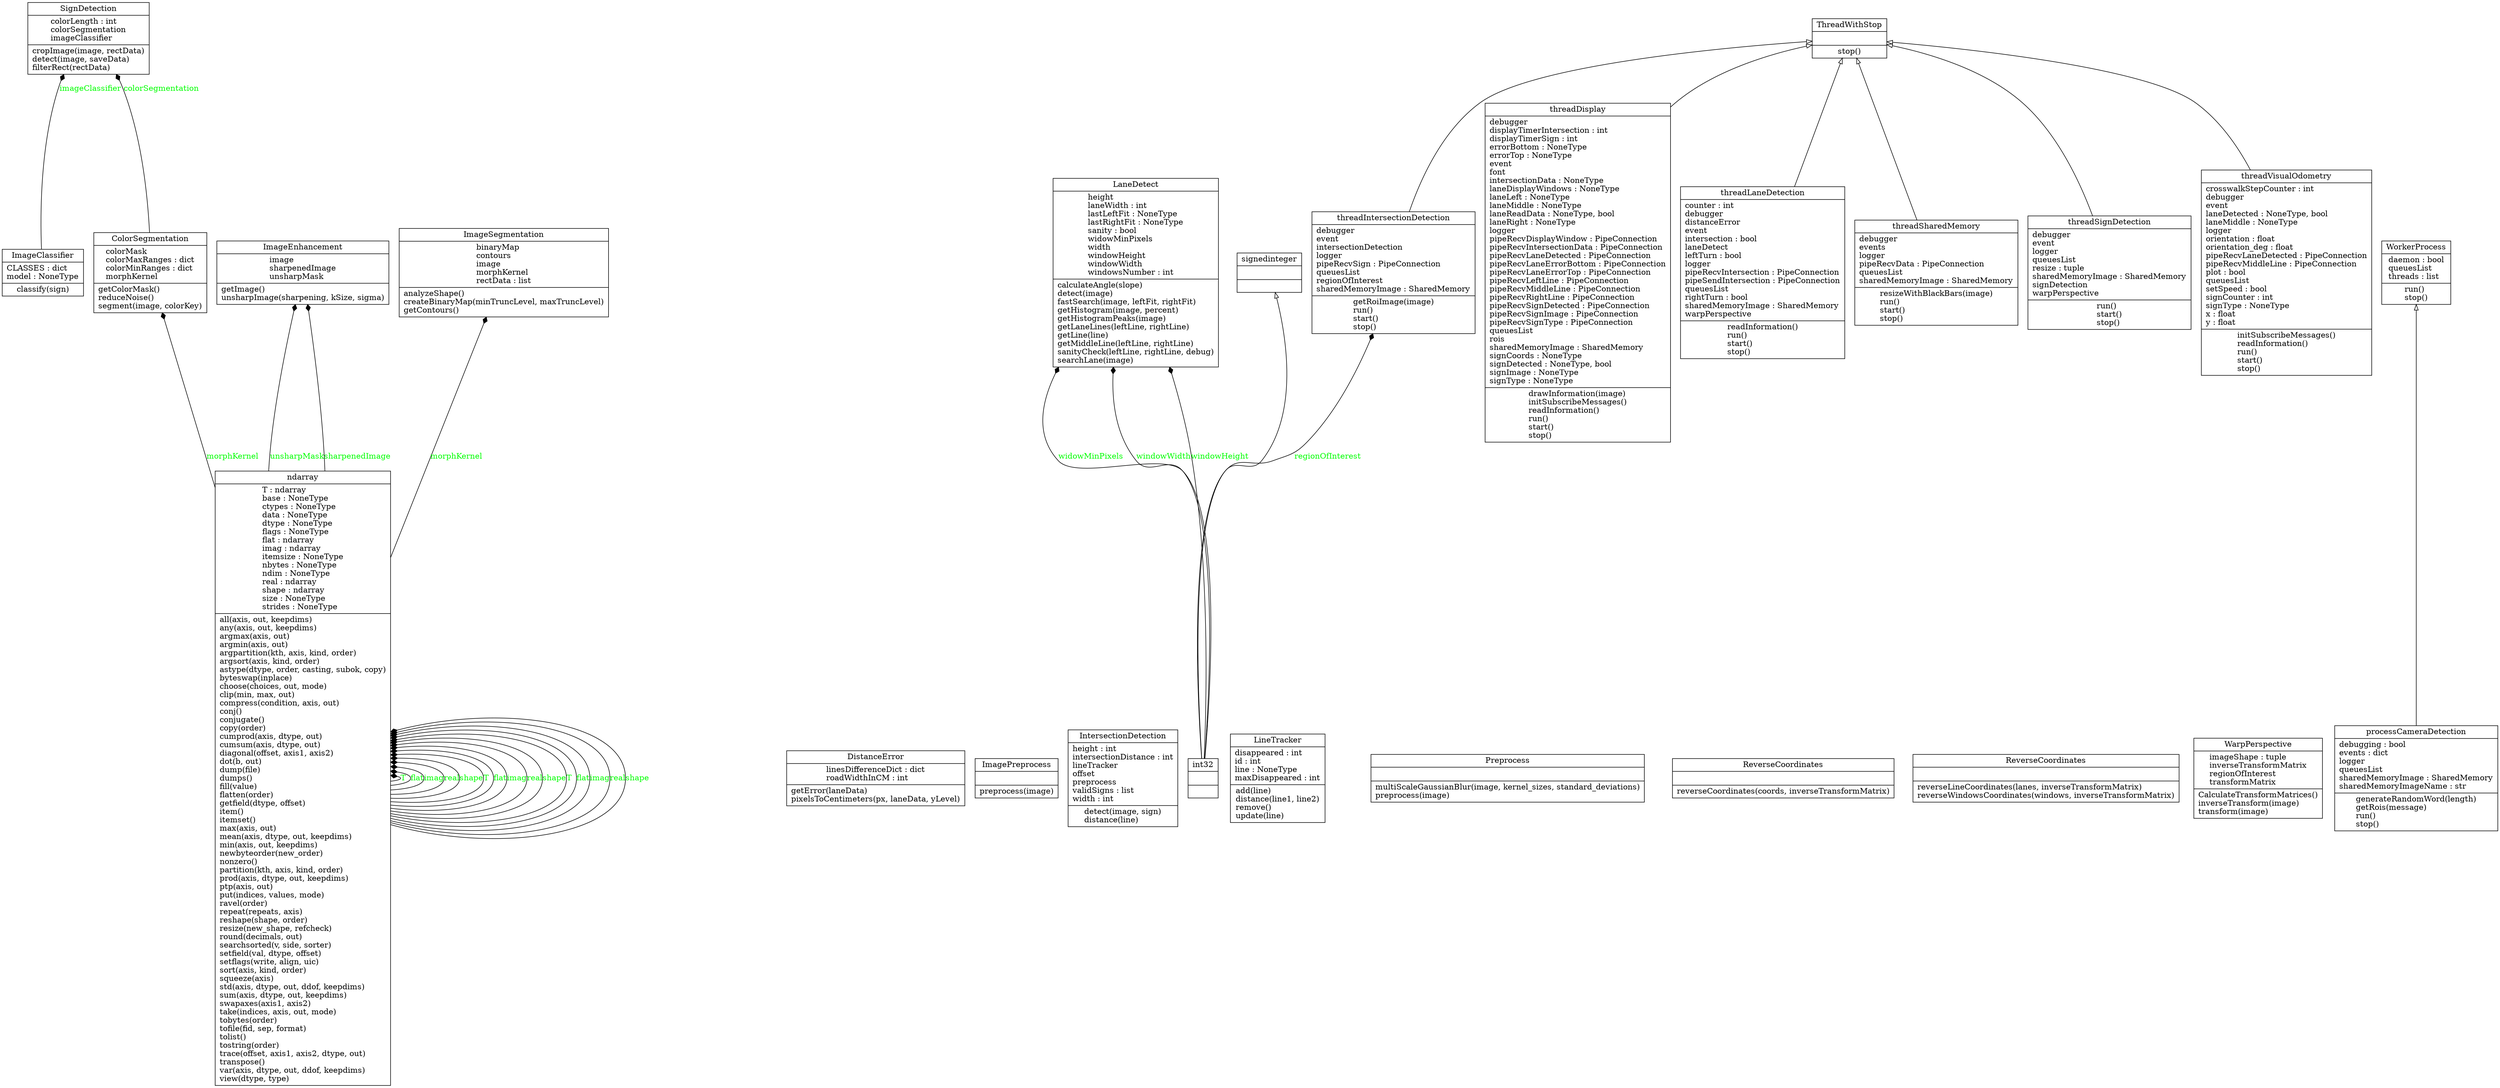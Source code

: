 digraph "classes_threads" {
rankdir=BT
charset="utf-8"
"DemoCarBFMC.perception.threads.sign_detection.signDetection.ColorSegmentation" [color="black", fontcolor="black", label=<{ColorSegmentation|colorMask<br ALIGN="LEFT"/>colorMaxRanges : dict<br ALIGN="LEFT"/>colorMinRanges : dict<br ALIGN="LEFT"/>morphKernel<br ALIGN="LEFT"/>|getColorMask()<br ALIGN="LEFT"/>reduceNoise()<br ALIGN="LEFT"/>segment(image, colorKey)<br ALIGN="LEFT"/>}>, shape="record", style="solid"];
"DemoCarBFMC.perception.threads.lane_detection.distanceError.DistanceError" [color="black", fontcolor="black", label=<{DistanceError|linesDifferenceDict : dict<br ALIGN="LEFT"/>roadWidthInCM : int<br ALIGN="LEFT"/>|getError(laneData)<br ALIGN="LEFT"/>pixelsToCentimeters(px, laneData, yLevel)<br ALIGN="LEFT"/>}>, shape="record", style="solid"];
"DemoCarBFMC.perception.threads.sign_detection.signDetection.ImageClassifier" [color="black", fontcolor="black", label=<{ImageClassifier|CLASSES : dict<br ALIGN="LEFT"/>model : NoneType<br ALIGN="LEFT"/>|classify(sign)<br ALIGN="LEFT"/>}>, shape="record", style="solid"];
"DemoCarBFMC.perception.threads.sign_detection.signDetection.ImageEnhancement" [color="black", fontcolor="black", label=<{ImageEnhancement|image<br ALIGN="LEFT"/>sharpenedImage<br ALIGN="LEFT"/>unsharpMask<br ALIGN="LEFT"/>|getImage()<br ALIGN="LEFT"/>unsharpImage(sharpening, kSize, sigma)<br ALIGN="LEFT"/>}>, shape="record", style="solid"];
"DemoCarBFMC.perception.threads.lane_detection.imagePreprocess.ImagePreprocess" [color="black", fontcolor="black", label=<{ImagePreprocess|<br ALIGN="LEFT"/>|preprocess(image)<br ALIGN="LEFT"/>}>, shape="record", style="solid"];
"DemoCarBFMC.perception.threads.sign_detection.signDetection.ImageSegmentation" [color="black", fontcolor="black", label=<{ImageSegmentation|binaryMap<br ALIGN="LEFT"/>contours<br ALIGN="LEFT"/>image<br ALIGN="LEFT"/>morphKernel<br ALIGN="LEFT"/>rectData : list<br ALIGN="LEFT"/>|analyzeShape()<br ALIGN="LEFT"/>createBinaryMap(minTruncLevel, maxTruncLevel)<br ALIGN="LEFT"/>getContours()<br ALIGN="LEFT"/>}>, shape="record", style="solid"];
"DemoCarBFMC.perception.threads.intersection_detection.intersectionDetection.IntersectionDetection" [color="black", fontcolor="black", label=<{IntersectionDetection|height : int<br ALIGN="LEFT"/>intersectionDistance : int<br ALIGN="LEFT"/>lineTracker<br ALIGN="LEFT"/>offset<br ALIGN="LEFT"/>preprocess<br ALIGN="LEFT"/>validSigns : list<br ALIGN="LEFT"/>width : int<br ALIGN="LEFT"/>|detect(image, sign)<br ALIGN="LEFT"/>distance(line)<br ALIGN="LEFT"/>}>, shape="record", style="solid"];
"DemoCarBFMC.perception.threads.lane_detection.laneDetect.LaneDetect" [color="black", fontcolor="black", label=<{LaneDetect|height<br ALIGN="LEFT"/>laneWidth : int<br ALIGN="LEFT"/>lastLeftFit : NoneType<br ALIGN="LEFT"/>lastRightFit : NoneType<br ALIGN="LEFT"/>sanity : bool<br ALIGN="LEFT"/>widowMinPixels<br ALIGN="LEFT"/>width<br ALIGN="LEFT"/>windowHeight<br ALIGN="LEFT"/>windowWidth<br ALIGN="LEFT"/>windowsNumber : int<br ALIGN="LEFT"/>|calculateAngle(slope)<br ALIGN="LEFT"/>detect(image)<br ALIGN="LEFT"/>fastSearch(image, leftFit, rightFit)<br ALIGN="LEFT"/>getHistogram(image, percent)<br ALIGN="LEFT"/>getHistogramPeaks(image)<br ALIGN="LEFT"/>getLaneLines(leftLine, rightLine)<br ALIGN="LEFT"/>getLine(line)<br ALIGN="LEFT"/>getMiddleLine(leftLine, rightLine)<br ALIGN="LEFT"/>sanityCheck(leftLine, rightLine, debug)<br ALIGN="LEFT"/>searchLane(image)<br ALIGN="LEFT"/>}>, shape="record", style="solid"];
"DemoCarBFMC.perception.threads.intersection_detection.lineTracker.LineTracker" [color="black", fontcolor="black", label=<{LineTracker|disappeared : int<br ALIGN="LEFT"/>id : int<br ALIGN="LEFT"/>line : NoneType<br ALIGN="LEFT"/>maxDisappeared : int<br ALIGN="LEFT"/>|add(line)<br ALIGN="LEFT"/>distance(line1, line2)<br ALIGN="LEFT"/>remove()<br ALIGN="LEFT"/>update(line)<br ALIGN="LEFT"/>}>, shape="record", style="solid"];
"DemoCarBFMC.perception.threads.intersection_detection.preprocess.Preprocess" [color="black", fontcolor="black", label=<{Preprocess|<br ALIGN="LEFT"/>|multiScaleGaussianBlur(image, kernel_sizes, standard_deviations)<br ALIGN="LEFT"/>preprocess(image)<br ALIGN="LEFT"/>}>, shape="record", style="solid"];
"DemoCarBFMC.perception.threads.sign_detection.reverseCoordinates.ReverseCoordinates" [color="black", fontcolor="black", label=<{ReverseCoordinates|<br ALIGN="LEFT"/>|reverseCoordinates(coords, inverseTransformMatrix)<br ALIGN="LEFT"/>}>, shape="record", style="solid"];
"DemoCarBFMC.perception.threads.lane_detection.reverseCoordinates.ReverseCoordinates" [color="black", fontcolor="black", label=<{ReverseCoordinates|<br ALIGN="LEFT"/>|reverseLineCoordinates(lanes, inverseTransformMatrix)<br ALIGN="LEFT"/>reverseWindowsCoordinates(windows, inverseTransformMatrix)<br ALIGN="LEFT"/>}>, shape="record", style="solid"];
"DemoCarBFMC.perception.threads.sign_detection.signDetection.SignDetection" [color="black", fontcolor="black", label=<{SignDetection|colorLength : int<br ALIGN="LEFT"/>colorSegmentation<br ALIGN="LEFT"/>imageClassifier<br ALIGN="LEFT"/>|cropImage(image, rectData)<br ALIGN="LEFT"/>detect(image, saveData)<br ALIGN="LEFT"/>filterRect(rectData)<br ALIGN="LEFT"/>}>, shape="record", style="solid"];
"Brain.src.templates.threadwithstop.ThreadWithStop" [color="black", fontcolor="black", label=<{ThreadWithStop|<br ALIGN="LEFT"/>|stop()<br ALIGN="LEFT"/>}>, shape="record", style="solid"];
"DemoCarBFMC.perception.threads.utils.warpPerspective.WarpPerspective" [color="black", fontcolor="black", label=<{WarpPerspective|imageShape : tuple<br ALIGN="LEFT"/>inverseTransformMatrix<br ALIGN="LEFT"/>regionOfInterest<br ALIGN="LEFT"/>transformMatrix<br ALIGN="LEFT"/>|CalculateTransformMatrices()<br ALIGN="LEFT"/>inverseTransform(image)<br ALIGN="LEFT"/>transform(image)<br ALIGN="LEFT"/>}>, shape="record", style="solid"];
"Brain.src.templates.workerprocess.WorkerProcess" [color="black", fontcolor="black", label=<{WorkerProcess|daemon : bool<br ALIGN="LEFT"/>queuesList<br ALIGN="LEFT"/>threads : list<br ALIGN="LEFT"/>|run()<br ALIGN="LEFT"/>stop()<br ALIGN="LEFT"/>}>, shape="record", style="solid"];
"numpy.core.numerictypes.int32" [color="black", fontcolor="black", label=<{int32|<br ALIGN="LEFT"/>|}>, shape="record", style="solid"];
".ndarray" [color="black", fontcolor="black", label=<{ndarray|T : ndarray<br ALIGN="LEFT"/>base : NoneType<br ALIGN="LEFT"/>ctypes : NoneType<br ALIGN="LEFT"/>data : NoneType<br ALIGN="LEFT"/>dtype : NoneType<br ALIGN="LEFT"/>flags : NoneType<br ALIGN="LEFT"/>flat : ndarray<br ALIGN="LEFT"/>imag : ndarray<br ALIGN="LEFT"/>itemsize : NoneType<br ALIGN="LEFT"/>nbytes : NoneType<br ALIGN="LEFT"/>ndim : NoneType<br ALIGN="LEFT"/>real : ndarray<br ALIGN="LEFT"/>shape : ndarray<br ALIGN="LEFT"/>size : NoneType<br ALIGN="LEFT"/>strides : NoneType<br ALIGN="LEFT"/>|all(axis, out, keepdims)<br ALIGN="LEFT"/>any(axis, out, keepdims)<br ALIGN="LEFT"/>argmax(axis, out)<br ALIGN="LEFT"/>argmin(axis, out)<br ALIGN="LEFT"/>argpartition(kth, axis, kind, order)<br ALIGN="LEFT"/>argsort(axis, kind, order)<br ALIGN="LEFT"/>astype(dtype, order, casting, subok, copy)<br ALIGN="LEFT"/>byteswap(inplace)<br ALIGN="LEFT"/>choose(choices, out, mode)<br ALIGN="LEFT"/>clip(min, max, out)<br ALIGN="LEFT"/>compress(condition, axis, out)<br ALIGN="LEFT"/>conj()<br ALIGN="LEFT"/>conjugate()<br ALIGN="LEFT"/>copy(order)<br ALIGN="LEFT"/>cumprod(axis, dtype, out)<br ALIGN="LEFT"/>cumsum(axis, dtype, out)<br ALIGN="LEFT"/>diagonal(offset, axis1, axis2)<br ALIGN="LEFT"/>dot(b, out)<br ALIGN="LEFT"/>dump(file)<br ALIGN="LEFT"/>dumps()<br ALIGN="LEFT"/>fill(value)<br ALIGN="LEFT"/>flatten(order)<br ALIGN="LEFT"/>getfield(dtype, offset)<br ALIGN="LEFT"/>item()<br ALIGN="LEFT"/>itemset()<br ALIGN="LEFT"/>max(axis, out)<br ALIGN="LEFT"/>mean(axis, dtype, out, keepdims)<br ALIGN="LEFT"/>min(axis, out, keepdims)<br ALIGN="LEFT"/>newbyteorder(new_order)<br ALIGN="LEFT"/>nonzero()<br ALIGN="LEFT"/>partition(kth, axis, kind, order)<br ALIGN="LEFT"/>prod(axis, dtype, out, keepdims)<br ALIGN="LEFT"/>ptp(axis, out)<br ALIGN="LEFT"/>put(indices, values, mode)<br ALIGN="LEFT"/>ravel(order)<br ALIGN="LEFT"/>repeat(repeats, axis)<br ALIGN="LEFT"/>reshape(shape, order)<br ALIGN="LEFT"/>resize(new_shape, refcheck)<br ALIGN="LEFT"/>round(decimals, out)<br ALIGN="LEFT"/>searchsorted(v, side, sorter)<br ALIGN="LEFT"/>setfield(val, dtype, offset)<br ALIGN="LEFT"/>setflags(write, align, uic)<br ALIGN="LEFT"/>sort(axis, kind, order)<br ALIGN="LEFT"/>squeeze(axis)<br ALIGN="LEFT"/>std(axis, dtype, out, ddof, keepdims)<br ALIGN="LEFT"/>sum(axis, dtype, out, keepdims)<br ALIGN="LEFT"/>swapaxes(axis1, axis2)<br ALIGN="LEFT"/>take(indices, axis, out, mode)<br ALIGN="LEFT"/>tobytes(order)<br ALIGN="LEFT"/>tofile(fid, sep, format)<br ALIGN="LEFT"/>tolist()<br ALIGN="LEFT"/>tostring(order)<br ALIGN="LEFT"/>trace(offset, axis1, axis2, dtype, out)<br ALIGN="LEFT"/>transpose()<br ALIGN="LEFT"/>var(axis, dtype, out, ddof, keepdims)<br ALIGN="LEFT"/>view(dtype, type)<br ALIGN="LEFT"/>}>, shape="record", style="solid"];
".ndarray" [color="black", fontcolor="black", label=<{ndarray|T<br ALIGN="LEFT"/>base : NoneType<br ALIGN="LEFT"/>ctypes : NoneType<br ALIGN="LEFT"/>data : NoneType<br ALIGN="LEFT"/>dtype : NoneType<br ALIGN="LEFT"/>flags : NoneType<br ALIGN="LEFT"/>flat<br ALIGN="LEFT"/>imag<br ALIGN="LEFT"/>itemsize : NoneType<br ALIGN="LEFT"/>nbytes : NoneType<br ALIGN="LEFT"/>ndim : NoneType<br ALIGN="LEFT"/>real<br ALIGN="LEFT"/>shape<br ALIGN="LEFT"/>size : NoneType<br ALIGN="LEFT"/>strides : NoneType<br ALIGN="LEFT"/>|all(axis, out, keepdims)<br ALIGN="LEFT"/>any(axis, out, keepdims)<br ALIGN="LEFT"/>argmax(axis, out)<br ALIGN="LEFT"/>argmin(axis, out)<br ALIGN="LEFT"/>argpartition(kth, axis, kind, order)<br ALIGN="LEFT"/>argsort(axis, kind, order)<br ALIGN="LEFT"/>astype(dtype, order, casting, subok, copy)<br ALIGN="LEFT"/>byteswap(inplace)<br ALIGN="LEFT"/>choose(choices, out, mode)<br ALIGN="LEFT"/>clip(min, max, out)<br ALIGN="LEFT"/>compress(condition, axis, out)<br ALIGN="LEFT"/>conj()<br ALIGN="LEFT"/>conjugate()<br ALIGN="LEFT"/>copy(order)<br ALIGN="LEFT"/>cumprod(axis, dtype, out)<br ALIGN="LEFT"/>cumsum(axis, dtype, out)<br ALIGN="LEFT"/>diagonal(offset, axis1, axis2)<br ALIGN="LEFT"/>dot(b, out)<br ALIGN="LEFT"/>dump(file)<br ALIGN="LEFT"/>dumps()<br ALIGN="LEFT"/>fill(value)<br ALIGN="LEFT"/>flatten(order)<br ALIGN="LEFT"/>getfield(dtype, offset)<br ALIGN="LEFT"/>item()<br ALIGN="LEFT"/>itemset()<br ALIGN="LEFT"/>max(axis, out)<br ALIGN="LEFT"/>mean(axis, dtype, out, keepdims)<br ALIGN="LEFT"/>min(axis, out, keepdims)<br ALIGN="LEFT"/>newbyteorder(new_order)<br ALIGN="LEFT"/>nonzero()<br ALIGN="LEFT"/>partition(kth, axis, kind, order)<br ALIGN="LEFT"/>prod(axis, dtype, out, keepdims)<br ALIGN="LEFT"/>ptp(axis, out)<br ALIGN="LEFT"/>put(indices, values, mode)<br ALIGN="LEFT"/>ravel(order)<br ALIGN="LEFT"/>repeat(repeats, axis)<br ALIGN="LEFT"/>reshape(shape, order)<br ALIGN="LEFT"/>resize(new_shape, refcheck)<br ALIGN="LEFT"/>round(decimals, out)<br ALIGN="LEFT"/>searchsorted(v, side, sorter)<br ALIGN="LEFT"/>setfield(val, dtype, offset)<br ALIGN="LEFT"/>setflags(write, align, uic)<br ALIGN="LEFT"/>sort(axis, kind, order)<br ALIGN="LEFT"/>squeeze(axis)<br ALIGN="LEFT"/>std(axis, dtype, out, ddof, keepdims)<br ALIGN="LEFT"/>sum(axis, dtype, out, keepdims)<br ALIGN="LEFT"/>swapaxes(axis1, axis2)<br ALIGN="LEFT"/>take(indices, axis, out, mode)<br ALIGN="LEFT"/>tobytes(order)<br ALIGN="LEFT"/>tofile(fid, sep, format)<br ALIGN="LEFT"/>tolist()<br ALIGN="LEFT"/>tostring(order)<br ALIGN="LEFT"/>trace(offset, axis1, axis2, dtype, out)<br ALIGN="LEFT"/>transpose()<br ALIGN="LEFT"/>var(axis, dtype, out, ddof, keepdims)<br ALIGN="LEFT"/>view(dtype, type)<br ALIGN="LEFT"/>}>, shape="record", style="solid"];
".ndarray" [color="black", fontcolor="black", label=<{ndarray|T : ndarray<br ALIGN="LEFT"/>base : NoneType<br ALIGN="LEFT"/>ctypes : NoneType<br ALIGN="LEFT"/>data : NoneType<br ALIGN="LEFT"/>dtype : NoneType<br ALIGN="LEFT"/>flags : NoneType<br ALIGN="LEFT"/>flat : ndarray<br ALIGN="LEFT"/>imag : ndarray<br ALIGN="LEFT"/>itemsize : NoneType<br ALIGN="LEFT"/>nbytes : NoneType<br ALIGN="LEFT"/>ndim : NoneType<br ALIGN="LEFT"/>real : ndarray<br ALIGN="LEFT"/>shape : ndarray<br ALIGN="LEFT"/>size : NoneType<br ALIGN="LEFT"/>strides : NoneType<br ALIGN="LEFT"/>|all(axis, out, keepdims)<br ALIGN="LEFT"/>any(axis, out, keepdims)<br ALIGN="LEFT"/>argmax(axis, out)<br ALIGN="LEFT"/>argmin(axis, out)<br ALIGN="LEFT"/>argpartition(kth, axis, kind, order)<br ALIGN="LEFT"/>argsort(axis, kind, order)<br ALIGN="LEFT"/>astype(dtype, order, casting, subok, copy)<br ALIGN="LEFT"/>byteswap(inplace)<br ALIGN="LEFT"/>choose(choices, out, mode)<br ALIGN="LEFT"/>clip(min, max, out)<br ALIGN="LEFT"/>compress(condition, axis, out)<br ALIGN="LEFT"/>conj()<br ALIGN="LEFT"/>conjugate()<br ALIGN="LEFT"/>copy(order)<br ALIGN="LEFT"/>cumprod(axis, dtype, out)<br ALIGN="LEFT"/>cumsum(axis, dtype, out)<br ALIGN="LEFT"/>diagonal(offset, axis1, axis2)<br ALIGN="LEFT"/>dot(b, out)<br ALIGN="LEFT"/>dump(file)<br ALIGN="LEFT"/>dumps()<br ALIGN="LEFT"/>fill(value)<br ALIGN="LEFT"/>flatten(order)<br ALIGN="LEFT"/>getfield(dtype, offset)<br ALIGN="LEFT"/>item()<br ALIGN="LEFT"/>itemset()<br ALIGN="LEFT"/>max(axis, out)<br ALIGN="LEFT"/>mean(axis, dtype, out, keepdims)<br ALIGN="LEFT"/>min(axis, out, keepdims)<br ALIGN="LEFT"/>newbyteorder(new_order)<br ALIGN="LEFT"/>nonzero()<br ALIGN="LEFT"/>partition(kth, axis, kind, order)<br ALIGN="LEFT"/>prod(axis, dtype, out, keepdims)<br ALIGN="LEFT"/>ptp(axis, out)<br ALIGN="LEFT"/>put(indices, values, mode)<br ALIGN="LEFT"/>ravel(order)<br ALIGN="LEFT"/>repeat(repeats, axis)<br ALIGN="LEFT"/>reshape(shape, order)<br ALIGN="LEFT"/>resize(new_shape, refcheck)<br ALIGN="LEFT"/>round(decimals, out)<br ALIGN="LEFT"/>searchsorted(v, side, sorter)<br ALIGN="LEFT"/>setfield(val, dtype, offset)<br ALIGN="LEFT"/>setflags(write, align, uic)<br ALIGN="LEFT"/>sort(axis, kind, order)<br ALIGN="LEFT"/>squeeze(axis)<br ALIGN="LEFT"/>std(axis, dtype, out, ddof, keepdims)<br ALIGN="LEFT"/>sum(axis, dtype, out, keepdims)<br ALIGN="LEFT"/>swapaxes(axis1, axis2)<br ALIGN="LEFT"/>take(indices, axis, out, mode)<br ALIGN="LEFT"/>tobytes(order)<br ALIGN="LEFT"/>tofile(fid, sep, format)<br ALIGN="LEFT"/>tolist()<br ALIGN="LEFT"/>tostring(order)<br ALIGN="LEFT"/>trace(offset, axis1, axis2, dtype, out)<br ALIGN="LEFT"/>transpose()<br ALIGN="LEFT"/>var(axis, dtype, out, ddof, keepdims)<br ALIGN="LEFT"/>view(dtype, type)<br ALIGN="LEFT"/>}>, shape="record", style="solid"];
".ndarray" [color="black", fontcolor="black", label=<{ndarray|T : ndarray<br ALIGN="LEFT"/>base : NoneType<br ALIGN="LEFT"/>ctypes : NoneType<br ALIGN="LEFT"/>data : NoneType<br ALIGN="LEFT"/>dtype : NoneType<br ALIGN="LEFT"/>flags : NoneType<br ALIGN="LEFT"/>flat : ndarray<br ALIGN="LEFT"/>imag : ndarray<br ALIGN="LEFT"/>itemsize : NoneType<br ALIGN="LEFT"/>nbytes : NoneType<br ALIGN="LEFT"/>ndim : NoneType<br ALIGN="LEFT"/>real : ndarray<br ALIGN="LEFT"/>shape : ndarray<br ALIGN="LEFT"/>size : NoneType<br ALIGN="LEFT"/>strides : NoneType<br ALIGN="LEFT"/>|all(axis, out, keepdims)<br ALIGN="LEFT"/>any(axis, out, keepdims)<br ALIGN="LEFT"/>argmax(axis, out)<br ALIGN="LEFT"/>argmin(axis, out)<br ALIGN="LEFT"/>argpartition(kth, axis, kind, order)<br ALIGN="LEFT"/>argsort(axis, kind, order)<br ALIGN="LEFT"/>astype(dtype, order, casting, subok, copy)<br ALIGN="LEFT"/>byteswap(inplace)<br ALIGN="LEFT"/>choose(choices, out, mode)<br ALIGN="LEFT"/>clip(min, max, out)<br ALIGN="LEFT"/>compress(condition, axis, out)<br ALIGN="LEFT"/>conj()<br ALIGN="LEFT"/>conjugate()<br ALIGN="LEFT"/>copy(order)<br ALIGN="LEFT"/>cumprod(axis, dtype, out)<br ALIGN="LEFT"/>cumsum(axis, dtype, out)<br ALIGN="LEFT"/>diagonal(offset, axis1, axis2)<br ALIGN="LEFT"/>dot(b, out)<br ALIGN="LEFT"/>dump(file)<br ALIGN="LEFT"/>dumps()<br ALIGN="LEFT"/>fill(value)<br ALIGN="LEFT"/>flatten(order)<br ALIGN="LEFT"/>getfield(dtype, offset)<br ALIGN="LEFT"/>item()<br ALIGN="LEFT"/>itemset()<br ALIGN="LEFT"/>max(axis, out)<br ALIGN="LEFT"/>mean(axis, dtype, out, keepdims)<br ALIGN="LEFT"/>min(axis, out, keepdims)<br ALIGN="LEFT"/>newbyteorder(new_order)<br ALIGN="LEFT"/>nonzero()<br ALIGN="LEFT"/>partition(kth, axis, kind, order)<br ALIGN="LEFT"/>prod(axis, dtype, out, keepdims)<br ALIGN="LEFT"/>ptp(axis, out)<br ALIGN="LEFT"/>put(indices, values, mode)<br ALIGN="LEFT"/>ravel(order)<br ALIGN="LEFT"/>repeat(repeats, axis)<br ALIGN="LEFT"/>reshape(shape, order)<br ALIGN="LEFT"/>resize(new_shape, refcheck)<br ALIGN="LEFT"/>round(decimals, out)<br ALIGN="LEFT"/>searchsorted(v, side, sorter)<br ALIGN="LEFT"/>setfield(val, dtype, offset)<br ALIGN="LEFT"/>setflags(write, align, uic)<br ALIGN="LEFT"/>sort(axis, kind, order)<br ALIGN="LEFT"/>squeeze(axis)<br ALIGN="LEFT"/>std(axis, dtype, out, ddof, keepdims)<br ALIGN="LEFT"/>sum(axis, dtype, out, keepdims)<br ALIGN="LEFT"/>swapaxes(axis1, axis2)<br ALIGN="LEFT"/>take(indices, axis, out, mode)<br ALIGN="LEFT"/>tobytes(order)<br ALIGN="LEFT"/>tofile(fid, sep, format)<br ALIGN="LEFT"/>tolist()<br ALIGN="LEFT"/>tostring(order)<br ALIGN="LEFT"/>trace(offset, axis1, axis2, dtype, out)<br ALIGN="LEFT"/>transpose()<br ALIGN="LEFT"/>var(axis, dtype, out, ddof, keepdims)<br ALIGN="LEFT"/>view(dtype, type)<br ALIGN="LEFT"/>}>, shape="record", style="solid"];
".ndarray" [color="black", fontcolor="black", label=<{ndarray|T : ndarray<br ALIGN="LEFT"/>base : NoneType<br ALIGN="LEFT"/>ctypes : NoneType<br ALIGN="LEFT"/>data : NoneType<br ALIGN="LEFT"/>dtype : NoneType<br ALIGN="LEFT"/>flags : NoneType<br ALIGN="LEFT"/>flat : ndarray<br ALIGN="LEFT"/>imag : ndarray<br ALIGN="LEFT"/>itemsize : NoneType<br ALIGN="LEFT"/>nbytes : NoneType<br ALIGN="LEFT"/>ndim : NoneType<br ALIGN="LEFT"/>real : ndarray<br ALIGN="LEFT"/>shape : ndarray<br ALIGN="LEFT"/>size : NoneType<br ALIGN="LEFT"/>strides : NoneType<br ALIGN="LEFT"/>|all(axis, out, keepdims)<br ALIGN="LEFT"/>any(axis, out, keepdims)<br ALIGN="LEFT"/>argmax(axis, out)<br ALIGN="LEFT"/>argmin(axis, out)<br ALIGN="LEFT"/>argpartition(kth, axis, kind, order)<br ALIGN="LEFT"/>argsort(axis, kind, order)<br ALIGN="LEFT"/>astype(dtype, order, casting, subok, copy)<br ALIGN="LEFT"/>byteswap(inplace)<br ALIGN="LEFT"/>choose(choices, out, mode)<br ALIGN="LEFT"/>clip(min, max, out)<br ALIGN="LEFT"/>compress(condition, axis, out)<br ALIGN="LEFT"/>conj()<br ALIGN="LEFT"/>conjugate()<br ALIGN="LEFT"/>copy(order)<br ALIGN="LEFT"/>cumprod(axis, dtype, out)<br ALIGN="LEFT"/>cumsum(axis, dtype, out)<br ALIGN="LEFT"/>diagonal(offset, axis1, axis2)<br ALIGN="LEFT"/>dot(b, out)<br ALIGN="LEFT"/>dump(file)<br ALIGN="LEFT"/>dumps()<br ALIGN="LEFT"/>fill(value)<br ALIGN="LEFT"/>flatten(order)<br ALIGN="LEFT"/>getfield(dtype, offset)<br ALIGN="LEFT"/>item()<br ALIGN="LEFT"/>itemset()<br ALIGN="LEFT"/>max(axis, out)<br ALIGN="LEFT"/>mean(axis, dtype, out, keepdims)<br ALIGN="LEFT"/>min(axis, out, keepdims)<br ALIGN="LEFT"/>newbyteorder(new_order)<br ALIGN="LEFT"/>nonzero()<br ALIGN="LEFT"/>partition(kth, axis, kind, order)<br ALIGN="LEFT"/>prod(axis, dtype, out, keepdims)<br ALIGN="LEFT"/>ptp(axis, out)<br ALIGN="LEFT"/>put(indices, values, mode)<br ALIGN="LEFT"/>ravel(order)<br ALIGN="LEFT"/>repeat(repeats, axis)<br ALIGN="LEFT"/>reshape(shape, order)<br ALIGN="LEFT"/>resize(new_shape, refcheck)<br ALIGN="LEFT"/>round(decimals, out)<br ALIGN="LEFT"/>searchsorted(v, side, sorter)<br ALIGN="LEFT"/>setfield(val, dtype, offset)<br ALIGN="LEFT"/>setflags(write, align, uic)<br ALIGN="LEFT"/>sort(axis, kind, order)<br ALIGN="LEFT"/>squeeze(axis)<br ALIGN="LEFT"/>std(axis, dtype, out, ddof, keepdims)<br ALIGN="LEFT"/>sum(axis, dtype, out, keepdims)<br ALIGN="LEFT"/>swapaxes(axis1, axis2)<br ALIGN="LEFT"/>take(indices, axis, out, mode)<br ALIGN="LEFT"/>tobytes(order)<br ALIGN="LEFT"/>tofile(fid, sep, format)<br ALIGN="LEFT"/>tolist()<br ALIGN="LEFT"/>tostring(order)<br ALIGN="LEFT"/>trace(offset, axis1, axis2, dtype, out)<br ALIGN="LEFT"/>transpose()<br ALIGN="LEFT"/>var(axis, dtype, out, ddof, keepdims)<br ALIGN="LEFT"/>view(dtype, type)<br ALIGN="LEFT"/>}>, shape="record", style="solid"];
".ndarray" [color="black", fontcolor="black", label=<{ndarray|T : ndarray<br ALIGN="LEFT"/>base : NoneType<br ALIGN="LEFT"/>ctypes : NoneType<br ALIGN="LEFT"/>data : NoneType<br ALIGN="LEFT"/>dtype : NoneType<br ALIGN="LEFT"/>flags : NoneType<br ALIGN="LEFT"/>flat : ndarray<br ALIGN="LEFT"/>imag : ndarray<br ALIGN="LEFT"/>itemsize : NoneType<br ALIGN="LEFT"/>nbytes : NoneType<br ALIGN="LEFT"/>ndim : NoneType<br ALIGN="LEFT"/>real : ndarray<br ALIGN="LEFT"/>shape : ndarray<br ALIGN="LEFT"/>size : NoneType<br ALIGN="LEFT"/>strides : NoneType<br ALIGN="LEFT"/>|all(axis, out, keepdims)<br ALIGN="LEFT"/>any(axis, out, keepdims)<br ALIGN="LEFT"/>argmax(axis, out)<br ALIGN="LEFT"/>argmin(axis, out)<br ALIGN="LEFT"/>argpartition(kth, axis, kind, order)<br ALIGN="LEFT"/>argsort(axis, kind, order)<br ALIGN="LEFT"/>astype(dtype, order, casting, subok, copy)<br ALIGN="LEFT"/>byteswap(inplace)<br ALIGN="LEFT"/>choose(choices, out, mode)<br ALIGN="LEFT"/>clip(min, max, out)<br ALIGN="LEFT"/>compress(condition, axis, out)<br ALIGN="LEFT"/>conj()<br ALIGN="LEFT"/>conjugate()<br ALIGN="LEFT"/>copy(order)<br ALIGN="LEFT"/>cumprod(axis, dtype, out)<br ALIGN="LEFT"/>cumsum(axis, dtype, out)<br ALIGN="LEFT"/>diagonal(offset, axis1, axis2)<br ALIGN="LEFT"/>dot(b, out)<br ALIGN="LEFT"/>dump(file)<br ALIGN="LEFT"/>dumps()<br ALIGN="LEFT"/>fill(value)<br ALIGN="LEFT"/>flatten(order)<br ALIGN="LEFT"/>getfield(dtype, offset)<br ALIGN="LEFT"/>item()<br ALIGN="LEFT"/>itemset()<br ALIGN="LEFT"/>max(axis, out)<br ALIGN="LEFT"/>mean(axis, dtype, out, keepdims)<br ALIGN="LEFT"/>min(axis, out, keepdims)<br ALIGN="LEFT"/>newbyteorder(new_order)<br ALIGN="LEFT"/>nonzero()<br ALIGN="LEFT"/>partition(kth, axis, kind, order)<br ALIGN="LEFT"/>prod(axis, dtype, out, keepdims)<br ALIGN="LEFT"/>ptp(axis, out)<br ALIGN="LEFT"/>put(indices, values, mode)<br ALIGN="LEFT"/>ravel(order)<br ALIGN="LEFT"/>repeat(repeats, axis)<br ALIGN="LEFT"/>reshape(shape, order)<br ALIGN="LEFT"/>resize(new_shape, refcheck)<br ALIGN="LEFT"/>round(decimals, out)<br ALIGN="LEFT"/>searchsorted(v, side, sorter)<br ALIGN="LEFT"/>setfield(val, dtype, offset)<br ALIGN="LEFT"/>setflags(write, align, uic)<br ALIGN="LEFT"/>sort(axis, kind, order)<br ALIGN="LEFT"/>squeeze(axis)<br ALIGN="LEFT"/>std(axis, dtype, out, ddof, keepdims)<br ALIGN="LEFT"/>sum(axis, dtype, out, keepdims)<br ALIGN="LEFT"/>swapaxes(axis1, axis2)<br ALIGN="LEFT"/>take(indices, axis, out, mode)<br ALIGN="LEFT"/>tobytes(order)<br ALIGN="LEFT"/>tofile(fid, sep, format)<br ALIGN="LEFT"/>tolist()<br ALIGN="LEFT"/>tostring(order)<br ALIGN="LEFT"/>trace(offset, axis1, axis2, dtype, out)<br ALIGN="LEFT"/>transpose()<br ALIGN="LEFT"/>var(axis, dtype, out, ddof, keepdims)<br ALIGN="LEFT"/>view(dtype, type)<br ALIGN="LEFT"/>}>, shape="record", style="solid"];
".ndarray" [color="black", fontcolor="black", label=<{ndarray|T : ndarray<br ALIGN="LEFT"/>base : NoneType<br ALIGN="LEFT"/>ctypes : NoneType<br ALIGN="LEFT"/>data : NoneType<br ALIGN="LEFT"/>dtype : NoneType<br ALIGN="LEFT"/>flags : NoneType<br ALIGN="LEFT"/>flat : ndarray<br ALIGN="LEFT"/>imag : ndarray<br ALIGN="LEFT"/>itemsize : NoneType<br ALIGN="LEFT"/>nbytes : NoneType<br ALIGN="LEFT"/>ndim : NoneType<br ALIGN="LEFT"/>real : ndarray<br ALIGN="LEFT"/>shape : ndarray<br ALIGN="LEFT"/>size : NoneType<br ALIGN="LEFT"/>strides : NoneType<br ALIGN="LEFT"/>|all(axis, out, keepdims)<br ALIGN="LEFT"/>any(axis, out, keepdims)<br ALIGN="LEFT"/>argmax(axis, out)<br ALIGN="LEFT"/>argmin(axis, out)<br ALIGN="LEFT"/>argpartition(kth, axis, kind, order)<br ALIGN="LEFT"/>argsort(axis, kind, order)<br ALIGN="LEFT"/>astype(dtype, order, casting, subok, copy)<br ALIGN="LEFT"/>byteswap(inplace)<br ALIGN="LEFT"/>choose(choices, out, mode)<br ALIGN="LEFT"/>clip(min, max, out)<br ALIGN="LEFT"/>compress(condition, axis, out)<br ALIGN="LEFT"/>conj()<br ALIGN="LEFT"/>conjugate()<br ALIGN="LEFT"/>copy(order)<br ALIGN="LEFT"/>cumprod(axis, dtype, out)<br ALIGN="LEFT"/>cumsum(axis, dtype, out)<br ALIGN="LEFT"/>diagonal(offset, axis1, axis2)<br ALIGN="LEFT"/>dot(b, out)<br ALIGN="LEFT"/>dump(file)<br ALIGN="LEFT"/>dumps()<br ALIGN="LEFT"/>fill(value)<br ALIGN="LEFT"/>flatten(order)<br ALIGN="LEFT"/>getfield(dtype, offset)<br ALIGN="LEFT"/>item()<br ALIGN="LEFT"/>itemset()<br ALIGN="LEFT"/>max(axis, out)<br ALIGN="LEFT"/>mean(axis, dtype, out, keepdims)<br ALIGN="LEFT"/>min(axis, out, keepdims)<br ALIGN="LEFT"/>newbyteorder(new_order)<br ALIGN="LEFT"/>nonzero()<br ALIGN="LEFT"/>partition(kth, axis, kind, order)<br ALIGN="LEFT"/>prod(axis, dtype, out, keepdims)<br ALIGN="LEFT"/>ptp(axis, out)<br ALIGN="LEFT"/>put(indices, values, mode)<br ALIGN="LEFT"/>ravel(order)<br ALIGN="LEFT"/>repeat(repeats, axis)<br ALIGN="LEFT"/>reshape(shape, order)<br ALIGN="LEFT"/>resize(new_shape, refcheck)<br ALIGN="LEFT"/>round(decimals, out)<br ALIGN="LEFT"/>searchsorted(v, side, sorter)<br ALIGN="LEFT"/>setfield(val, dtype, offset)<br ALIGN="LEFT"/>setflags(write, align, uic)<br ALIGN="LEFT"/>sort(axis, kind, order)<br ALIGN="LEFT"/>squeeze(axis)<br ALIGN="LEFT"/>std(axis, dtype, out, ddof, keepdims)<br ALIGN="LEFT"/>sum(axis, dtype, out, keepdims)<br ALIGN="LEFT"/>swapaxes(axis1, axis2)<br ALIGN="LEFT"/>take(indices, axis, out, mode)<br ALIGN="LEFT"/>tobytes(order)<br ALIGN="LEFT"/>tofile(fid, sep, format)<br ALIGN="LEFT"/>tolist()<br ALIGN="LEFT"/>tostring(order)<br ALIGN="LEFT"/>trace(offset, axis1, axis2, dtype, out)<br ALIGN="LEFT"/>transpose()<br ALIGN="LEFT"/>var(axis, dtype, out, ddof, keepdims)<br ALIGN="LEFT"/>view(dtype, type)<br ALIGN="LEFT"/>}>, shape="record", style="solid"];
".ndarray" [color="black", fontcolor="black", label=<{ndarray|T<br ALIGN="LEFT"/>base : NoneType<br ALIGN="LEFT"/>ctypes : NoneType<br ALIGN="LEFT"/>data : NoneType<br ALIGN="LEFT"/>dtype : NoneType<br ALIGN="LEFT"/>flags : NoneType<br ALIGN="LEFT"/>flat<br ALIGN="LEFT"/>imag<br ALIGN="LEFT"/>itemsize : NoneType<br ALIGN="LEFT"/>nbytes : NoneType<br ALIGN="LEFT"/>ndim : NoneType<br ALIGN="LEFT"/>real<br ALIGN="LEFT"/>shape<br ALIGN="LEFT"/>size : NoneType<br ALIGN="LEFT"/>strides : NoneType<br ALIGN="LEFT"/>|all(axis, out, keepdims)<br ALIGN="LEFT"/>any(axis, out, keepdims)<br ALIGN="LEFT"/>argmax(axis, out)<br ALIGN="LEFT"/>argmin(axis, out)<br ALIGN="LEFT"/>argpartition(kth, axis, kind, order)<br ALIGN="LEFT"/>argsort(axis, kind, order)<br ALIGN="LEFT"/>astype(dtype, order, casting, subok, copy)<br ALIGN="LEFT"/>byteswap(inplace)<br ALIGN="LEFT"/>choose(choices, out, mode)<br ALIGN="LEFT"/>clip(min, max, out)<br ALIGN="LEFT"/>compress(condition, axis, out)<br ALIGN="LEFT"/>conj()<br ALIGN="LEFT"/>conjugate()<br ALIGN="LEFT"/>copy(order)<br ALIGN="LEFT"/>cumprod(axis, dtype, out)<br ALIGN="LEFT"/>cumsum(axis, dtype, out)<br ALIGN="LEFT"/>diagonal(offset, axis1, axis2)<br ALIGN="LEFT"/>dot(b, out)<br ALIGN="LEFT"/>dump(file)<br ALIGN="LEFT"/>dumps()<br ALIGN="LEFT"/>fill(value)<br ALIGN="LEFT"/>flatten(order)<br ALIGN="LEFT"/>getfield(dtype, offset)<br ALIGN="LEFT"/>item()<br ALIGN="LEFT"/>itemset()<br ALIGN="LEFT"/>max(axis, out)<br ALIGN="LEFT"/>mean(axis, dtype, out, keepdims)<br ALIGN="LEFT"/>min(axis, out, keepdims)<br ALIGN="LEFT"/>newbyteorder(new_order)<br ALIGN="LEFT"/>nonzero()<br ALIGN="LEFT"/>partition(kth, axis, kind, order)<br ALIGN="LEFT"/>prod(axis, dtype, out, keepdims)<br ALIGN="LEFT"/>ptp(axis, out)<br ALIGN="LEFT"/>put(indices, values, mode)<br ALIGN="LEFT"/>ravel(order)<br ALIGN="LEFT"/>repeat(repeats, axis)<br ALIGN="LEFT"/>reshape(shape, order)<br ALIGN="LEFT"/>resize(new_shape, refcheck)<br ALIGN="LEFT"/>round(decimals, out)<br ALIGN="LEFT"/>searchsorted(v, side, sorter)<br ALIGN="LEFT"/>setfield(val, dtype, offset)<br ALIGN="LEFT"/>setflags(write, align, uic)<br ALIGN="LEFT"/>sort(axis, kind, order)<br ALIGN="LEFT"/>squeeze(axis)<br ALIGN="LEFT"/>std(axis, dtype, out, ddof, keepdims)<br ALIGN="LEFT"/>sum(axis, dtype, out, keepdims)<br ALIGN="LEFT"/>swapaxes(axis1, axis2)<br ALIGN="LEFT"/>take(indices, axis, out, mode)<br ALIGN="LEFT"/>tobytes(order)<br ALIGN="LEFT"/>tofile(fid, sep, format)<br ALIGN="LEFT"/>tolist()<br ALIGN="LEFT"/>tostring(order)<br ALIGN="LEFT"/>trace(offset, axis1, axis2, dtype, out)<br ALIGN="LEFT"/>transpose()<br ALIGN="LEFT"/>var(axis, dtype, out, ddof, keepdims)<br ALIGN="LEFT"/>view(dtype, type)<br ALIGN="LEFT"/>}>, shape="record", style="solid"];
".ndarray" [color="black", fontcolor="black", label=<{ndarray|T : ndarray<br ALIGN="LEFT"/>base : NoneType<br ALIGN="LEFT"/>ctypes : NoneType<br ALIGN="LEFT"/>data : NoneType<br ALIGN="LEFT"/>dtype : NoneType<br ALIGN="LEFT"/>flags : NoneType<br ALIGN="LEFT"/>flat : ndarray<br ALIGN="LEFT"/>imag : ndarray<br ALIGN="LEFT"/>itemsize : NoneType<br ALIGN="LEFT"/>nbytes : NoneType<br ALIGN="LEFT"/>ndim : NoneType<br ALIGN="LEFT"/>real : ndarray<br ALIGN="LEFT"/>shape : ndarray<br ALIGN="LEFT"/>size : NoneType<br ALIGN="LEFT"/>strides : NoneType<br ALIGN="LEFT"/>|all(axis, out, keepdims)<br ALIGN="LEFT"/>any(axis, out, keepdims)<br ALIGN="LEFT"/>argmax(axis, out)<br ALIGN="LEFT"/>argmin(axis, out)<br ALIGN="LEFT"/>argpartition(kth, axis, kind, order)<br ALIGN="LEFT"/>argsort(axis, kind, order)<br ALIGN="LEFT"/>astype(dtype, order, casting, subok, copy)<br ALIGN="LEFT"/>byteswap(inplace)<br ALIGN="LEFT"/>choose(choices, out, mode)<br ALIGN="LEFT"/>clip(min, max, out)<br ALIGN="LEFT"/>compress(condition, axis, out)<br ALIGN="LEFT"/>conj()<br ALIGN="LEFT"/>conjugate()<br ALIGN="LEFT"/>copy(order)<br ALIGN="LEFT"/>cumprod(axis, dtype, out)<br ALIGN="LEFT"/>cumsum(axis, dtype, out)<br ALIGN="LEFT"/>diagonal(offset, axis1, axis2)<br ALIGN="LEFT"/>dot(b, out)<br ALIGN="LEFT"/>dump(file)<br ALIGN="LEFT"/>dumps()<br ALIGN="LEFT"/>fill(value)<br ALIGN="LEFT"/>flatten(order)<br ALIGN="LEFT"/>getfield(dtype, offset)<br ALIGN="LEFT"/>item()<br ALIGN="LEFT"/>itemset()<br ALIGN="LEFT"/>max(axis, out)<br ALIGN="LEFT"/>mean(axis, dtype, out, keepdims)<br ALIGN="LEFT"/>min(axis, out, keepdims)<br ALIGN="LEFT"/>newbyteorder(new_order)<br ALIGN="LEFT"/>nonzero()<br ALIGN="LEFT"/>partition(kth, axis, kind, order)<br ALIGN="LEFT"/>prod(axis, dtype, out, keepdims)<br ALIGN="LEFT"/>ptp(axis, out)<br ALIGN="LEFT"/>put(indices, values, mode)<br ALIGN="LEFT"/>ravel(order)<br ALIGN="LEFT"/>repeat(repeats, axis)<br ALIGN="LEFT"/>reshape(shape, order)<br ALIGN="LEFT"/>resize(new_shape, refcheck)<br ALIGN="LEFT"/>round(decimals, out)<br ALIGN="LEFT"/>searchsorted(v, side, sorter)<br ALIGN="LEFT"/>setfield(val, dtype, offset)<br ALIGN="LEFT"/>setflags(write, align, uic)<br ALIGN="LEFT"/>sort(axis, kind, order)<br ALIGN="LEFT"/>squeeze(axis)<br ALIGN="LEFT"/>std(axis, dtype, out, ddof, keepdims)<br ALIGN="LEFT"/>sum(axis, dtype, out, keepdims)<br ALIGN="LEFT"/>swapaxes(axis1, axis2)<br ALIGN="LEFT"/>take(indices, axis, out, mode)<br ALIGN="LEFT"/>tobytes(order)<br ALIGN="LEFT"/>tofile(fid, sep, format)<br ALIGN="LEFT"/>tolist()<br ALIGN="LEFT"/>tostring(order)<br ALIGN="LEFT"/>trace(offset, axis1, axis2, dtype, out)<br ALIGN="LEFT"/>transpose()<br ALIGN="LEFT"/>var(axis, dtype, out, ddof, keepdims)<br ALIGN="LEFT"/>view(dtype, type)<br ALIGN="LEFT"/>}>, shape="record", style="solid"];
".ndarray" [color="black", fontcolor="black", label=<{ndarray|T : ndarray<br ALIGN="LEFT"/>base : NoneType<br ALIGN="LEFT"/>ctypes : NoneType<br ALIGN="LEFT"/>data : NoneType<br ALIGN="LEFT"/>dtype : NoneType<br ALIGN="LEFT"/>flags : NoneType<br ALIGN="LEFT"/>flat : ndarray<br ALIGN="LEFT"/>imag : ndarray<br ALIGN="LEFT"/>itemsize : NoneType<br ALIGN="LEFT"/>nbytes : NoneType<br ALIGN="LEFT"/>ndim : NoneType<br ALIGN="LEFT"/>real : ndarray<br ALIGN="LEFT"/>shape : ndarray<br ALIGN="LEFT"/>size : NoneType<br ALIGN="LEFT"/>strides : NoneType<br ALIGN="LEFT"/>|all(axis, out, keepdims)<br ALIGN="LEFT"/>any(axis, out, keepdims)<br ALIGN="LEFT"/>argmax(axis, out)<br ALIGN="LEFT"/>argmin(axis, out)<br ALIGN="LEFT"/>argpartition(kth, axis, kind, order)<br ALIGN="LEFT"/>argsort(axis, kind, order)<br ALIGN="LEFT"/>astype(dtype, order, casting, subok, copy)<br ALIGN="LEFT"/>byteswap(inplace)<br ALIGN="LEFT"/>choose(choices, out, mode)<br ALIGN="LEFT"/>clip(min, max, out)<br ALIGN="LEFT"/>compress(condition, axis, out)<br ALIGN="LEFT"/>conj()<br ALIGN="LEFT"/>conjugate()<br ALIGN="LEFT"/>copy(order)<br ALIGN="LEFT"/>cumprod(axis, dtype, out)<br ALIGN="LEFT"/>cumsum(axis, dtype, out)<br ALIGN="LEFT"/>diagonal(offset, axis1, axis2)<br ALIGN="LEFT"/>dot(b, out)<br ALIGN="LEFT"/>dump(file)<br ALIGN="LEFT"/>dumps()<br ALIGN="LEFT"/>fill(value)<br ALIGN="LEFT"/>flatten(order)<br ALIGN="LEFT"/>getfield(dtype, offset)<br ALIGN="LEFT"/>item()<br ALIGN="LEFT"/>itemset()<br ALIGN="LEFT"/>max(axis, out)<br ALIGN="LEFT"/>mean(axis, dtype, out, keepdims)<br ALIGN="LEFT"/>min(axis, out, keepdims)<br ALIGN="LEFT"/>newbyteorder(new_order)<br ALIGN="LEFT"/>nonzero()<br ALIGN="LEFT"/>partition(kth, axis, kind, order)<br ALIGN="LEFT"/>prod(axis, dtype, out, keepdims)<br ALIGN="LEFT"/>ptp(axis, out)<br ALIGN="LEFT"/>put(indices, values, mode)<br ALIGN="LEFT"/>ravel(order)<br ALIGN="LEFT"/>repeat(repeats, axis)<br ALIGN="LEFT"/>reshape(shape, order)<br ALIGN="LEFT"/>resize(new_shape, refcheck)<br ALIGN="LEFT"/>round(decimals, out)<br ALIGN="LEFT"/>searchsorted(v, side, sorter)<br ALIGN="LEFT"/>setfield(val, dtype, offset)<br ALIGN="LEFT"/>setflags(write, align, uic)<br ALIGN="LEFT"/>sort(axis, kind, order)<br ALIGN="LEFT"/>squeeze(axis)<br ALIGN="LEFT"/>std(axis, dtype, out, ddof, keepdims)<br ALIGN="LEFT"/>sum(axis, dtype, out, keepdims)<br ALIGN="LEFT"/>swapaxes(axis1, axis2)<br ALIGN="LEFT"/>take(indices, axis, out, mode)<br ALIGN="LEFT"/>tobytes(order)<br ALIGN="LEFT"/>tofile(fid, sep, format)<br ALIGN="LEFT"/>tolist()<br ALIGN="LEFT"/>tostring(order)<br ALIGN="LEFT"/>trace(offset, axis1, axis2, dtype, out)<br ALIGN="LEFT"/>transpose()<br ALIGN="LEFT"/>var(axis, dtype, out, ddof, keepdims)<br ALIGN="LEFT"/>view(dtype, type)<br ALIGN="LEFT"/>}>, shape="record", style="solid"];
".ndarray" [color="black", fontcolor="black", label=<{ndarray|T : ndarray<br ALIGN="LEFT"/>base : NoneType<br ALIGN="LEFT"/>ctypes : NoneType<br ALIGN="LEFT"/>data : NoneType<br ALIGN="LEFT"/>dtype : NoneType<br ALIGN="LEFT"/>flags : NoneType<br ALIGN="LEFT"/>flat : ndarray<br ALIGN="LEFT"/>imag : ndarray<br ALIGN="LEFT"/>itemsize : NoneType<br ALIGN="LEFT"/>nbytes : NoneType<br ALIGN="LEFT"/>ndim : NoneType<br ALIGN="LEFT"/>real : ndarray<br ALIGN="LEFT"/>shape : ndarray<br ALIGN="LEFT"/>size : NoneType<br ALIGN="LEFT"/>strides : NoneType<br ALIGN="LEFT"/>|all(axis, out, keepdims)<br ALIGN="LEFT"/>any(axis, out, keepdims)<br ALIGN="LEFT"/>argmax(axis, out)<br ALIGN="LEFT"/>argmin(axis, out)<br ALIGN="LEFT"/>argpartition(kth, axis, kind, order)<br ALIGN="LEFT"/>argsort(axis, kind, order)<br ALIGN="LEFT"/>astype(dtype, order, casting, subok, copy)<br ALIGN="LEFT"/>byteswap(inplace)<br ALIGN="LEFT"/>choose(choices, out, mode)<br ALIGN="LEFT"/>clip(min, max, out)<br ALIGN="LEFT"/>compress(condition, axis, out)<br ALIGN="LEFT"/>conj()<br ALIGN="LEFT"/>conjugate()<br ALIGN="LEFT"/>copy(order)<br ALIGN="LEFT"/>cumprod(axis, dtype, out)<br ALIGN="LEFT"/>cumsum(axis, dtype, out)<br ALIGN="LEFT"/>diagonal(offset, axis1, axis2)<br ALIGN="LEFT"/>dot(b, out)<br ALIGN="LEFT"/>dump(file)<br ALIGN="LEFT"/>dumps()<br ALIGN="LEFT"/>fill(value)<br ALIGN="LEFT"/>flatten(order)<br ALIGN="LEFT"/>getfield(dtype, offset)<br ALIGN="LEFT"/>item()<br ALIGN="LEFT"/>itemset()<br ALIGN="LEFT"/>max(axis, out)<br ALIGN="LEFT"/>mean(axis, dtype, out, keepdims)<br ALIGN="LEFT"/>min(axis, out, keepdims)<br ALIGN="LEFT"/>newbyteorder(new_order)<br ALIGN="LEFT"/>nonzero()<br ALIGN="LEFT"/>partition(kth, axis, kind, order)<br ALIGN="LEFT"/>prod(axis, dtype, out, keepdims)<br ALIGN="LEFT"/>ptp(axis, out)<br ALIGN="LEFT"/>put(indices, values, mode)<br ALIGN="LEFT"/>ravel(order)<br ALIGN="LEFT"/>repeat(repeats, axis)<br ALIGN="LEFT"/>reshape(shape, order)<br ALIGN="LEFT"/>resize(new_shape, refcheck)<br ALIGN="LEFT"/>round(decimals, out)<br ALIGN="LEFT"/>searchsorted(v, side, sorter)<br ALIGN="LEFT"/>setfield(val, dtype, offset)<br ALIGN="LEFT"/>setflags(write, align, uic)<br ALIGN="LEFT"/>sort(axis, kind, order)<br ALIGN="LEFT"/>squeeze(axis)<br ALIGN="LEFT"/>std(axis, dtype, out, ddof, keepdims)<br ALIGN="LEFT"/>sum(axis, dtype, out, keepdims)<br ALIGN="LEFT"/>swapaxes(axis1, axis2)<br ALIGN="LEFT"/>take(indices, axis, out, mode)<br ALIGN="LEFT"/>tobytes(order)<br ALIGN="LEFT"/>tofile(fid, sep, format)<br ALIGN="LEFT"/>tolist()<br ALIGN="LEFT"/>tostring(order)<br ALIGN="LEFT"/>trace(offset, axis1, axis2, dtype, out)<br ALIGN="LEFT"/>transpose()<br ALIGN="LEFT"/>var(axis, dtype, out, ddof, keepdims)<br ALIGN="LEFT"/>view(dtype, type)<br ALIGN="LEFT"/>}>, shape="record", style="solid"];
".ndarray" [color="black", fontcolor="black", label=<{ndarray|T : ndarray<br ALIGN="LEFT"/>base : NoneType<br ALIGN="LEFT"/>ctypes : NoneType<br ALIGN="LEFT"/>data : NoneType<br ALIGN="LEFT"/>dtype : NoneType<br ALIGN="LEFT"/>flags : NoneType<br ALIGN="LEFT"/>flat : ndarray<br ALIGN="LEFT"/>imag : ndarray<br ALIGN="LEFT"/>itemsize : NoneType<br ALIGN="LEFT"/>nbytes : NoneType<br ALIGN="LEFT"/>ndim : NoneType<br ALIGN="LEFT"/>real : ndarray<br ALIGN="LEFT"/>shape : ndarray<br ALIGN="LEFT"/>size : NoneType<br ALIGN="LEFT"/>strides : NoneType<br ALIGN="LEFT"/>|all(axis, out, keepdims)<br ALIGN="LEFT"/>any(axis, out, keepdims)<br ALIGN="LEFT"/>argmax(axis, out)<br ALIGN="LEFT"/>argmin(axis, out)<br ALIGN="LEFT"/>argpartition(kth, axis, kind, order)<br ALIGN="LEFT"/>argsort(axis, kind, order)<br ALIGN="LEFT"/>astype(dtype, order, casting, subok, copy)<br ALIGN="LEFT"/>byteswap(inplace)<br ALIGN="LEFT"/>choose(choices, out, mode)<br ALIGN="LEFT"/>clip(min, max, out)<br ALIGN="LEFT"/>compress(condition, axis, out)<br ALIGN="LEFT"/>conj()<br ALIGN="LEFT"/>conjugate()<br ALIGN="LEFT"/>copy(order)<br ALIGN="LEFT"/>cumprod(axis, dtype, out)<br ALIGN="LEFT"/>cumsum(axis, dtype, out)<br ALIGN="LEFT"/>diagonal(offset, axis1, axis2)<br ALIGN="LEFT"/>dot(b, out)<br ALIGN="LEFT"/>dump(file)<br ALIGN="LEFT"/>dumps()<br ALIGN="LEFT"/>fill(value)<br ALIGN="LEFT"/>flatten(order)<br ALIGN="LEFT"/>getfield(dtype, offset)<br ALIGN="LEFT"/>item()<br ALIGN="LEFT"/>itemset()<br ALIGN="LEFT"/>max(axis, out)<br ALIGN="LEFT"/>mean(axis, dtype, out, keepdims)<br ALIGN="LEFT"/>min(axis, out, keepdims)<br ALIGN="LEFT"/>newbyteorder(new_order)<br ALIGN="LEFT"/>nonzero()<br ALIGN="LEFT"/>partition(kth, axis, kind, order)<br ALIGN="LEFT"/>prod(axis, dtype, out, keepdims)<br ALIGN="LEFT"/>ptp(axis, out)<br ALIGN="LEFT"/>put(indices, values, mode)<br ALIGN="LEFT"/>ravel(order)<br ALIGN="LEFT"/>repeat(repeats, axis)<br ALIGN="LEFT"/>reshape(shape, order)<br ALIGN="LEFT"/>resize(new_shape, refcheck)<br ALIGN="LEFT"/>round(decimals, out)<br ALIGN="LEFT"/>searchsorted(v, side, sorter)<br ALIGN="LEFT"/>setfield(val, dtype, offset)<br ALIGN="LEFT"/>setflags(write, align, uic)<br ALIGN="LEFT"/>sort(axis, kind, order)<br ALIGN="LEFT"/>squeeze(axis)<br ALIGN="LEFT"/>std(axis, dtype, out, ddof, keepdims)<br ALIGN="LEFT"/>sum(axis, dtype, out, keepdims)<br ALIGN="LEFT"/>swapaxes(axis1, axis2)<br ALIGN="LEFT"/>take(indices, axis, out, mode)<br ALIGN="LEFT"/>tobytes(order)<br ALIGN="LEFT"/>tofile(fid, sep, format)<br ALIGN="LEFT"/>tolist()<br ALIGN="LEFT"/>tostring(order)<br ALIGN="LEFT"/>trace(offset, axis1, axis2, dtype, out)<br ALIGN="LEFT"/>transpose()<br ALIGN="LEFT"/>var(axis, dtype, out, ddof, keepdims)<br ALIGN="LEFT"/>view(dtype, type)<br ALIGN="LEFT"/>}>, shape="record", style="solid"];
".ndarray" [color="black", fontcolor="black", label=<{ndarray|T : ndarray<br ALIGN="LEFT"/>base : NoneType<br ALIGN="LEFT"/>ctypes : NoneType<br ALIGN="LEFT"/>data : NoneType<br ALIGN="LEFT"/>dtype : NoneType<br ALIGN="LEFT"/>flags : NoneType<br ALIGN="LEFT"/>flat : ndarray<br ALIGN="LEFT"/>imag : ndarray<br ALIGN="LEFT"/>itemsize : NoneType<br ALIGN="LEFT"/>nbytes : NoneType<br ALIGN="LEFT"/>ndim : NoneType<br ALIGN="LEFT"/>real : ndarray<br ALIGN="LEFT"/>shape : ndarray<br ALIGN="LEFT"/>size : NoneType<br ALIGN="LEFT"/>strides : NoneType<br ALIGN="LEFT"/>|all(axis, out, keepdims)<br ALIGN="LEFT"/>any(axis, out, keepdims)<br ALIGN="LEFT"/>argmax(axis, out)<br ALIGN="LEFT"/>argmin(axis, out)<br ALIGN="LEFT"/>argpartition(kth, axis, kind, order)<br ALIGN="LEFT"/>argsort(axis, kind, order)<br ALIGN="LEFT"/>astype(dtype, order, casting, subok, copy)<br ALIGN="LEFT"/>byteswap(inplace)<br ALIGN="LEFT"/>choose(choices, out, mode)<br ALIGN="LEFT"/>clip(min, max, out)<br ALIGN="LEFT"/>compress(condition, axis, out)<br ALIGN="LEFT"/>conj()<br ALIGN="LEFT"/>conjugate()<br ALIGN="LEFT"/>copy(order)<br ALIGN="LEFT"/>cumprod(axis, dtype, out)<br ALIGN="LEFT"/>cumsum(axis, dtype, out)<br ALIGN="LEFT"/>diagonal(offset, axis1, axis2)<br ALIGN="LEFT"/>dot(b, out)<br ALIGN="LEFT"/>dump(file)<br ALIGN="LEFT"/>dumps()<br ALIGN="LEFT"/>fill(value)<br ALIGN="LEFT"/>flatten(order)<br ALIGN="LEFT"/>getfield(dtype, offset)<br ALIGN="LEFT"/>item()<br ALIGN="LEFT"/>itemset()<br ALIGN="LEFT"/>max(axis, out)<br ALIGN="LEFT"/>mean(axis, dtype, out, keepdims)<br ALIGN="LEFT"/>min(axis, out, keepdims)<br ALIGN="LEFT"/>newbyteorder(new_order)<br ALIGN="LEFT"/>nonzero()<br ALIGN="LEFT"/>partition(kth, axis, kind, order)<br ALIGN="LEFT"/>prod(axis, dtype, out, keepdims)<br ALIGN="LEFT"/>ptp(axis, out)<br ALIGN="LEFT"/>put(indices, values, mode)<br ALIGN="LEFT"/>ravel(order)<br ALIGN="LEFT"/>repeat(repeats, axis)<br ALIGN="LEFT"/>reshape(shape, order)<br ALIGN="LEFT"/>resize(new_shape, refcheck)<br ALIGN="LEFT"/>round(decimals, out)<br ALIGN="LEFT"/>searchsorted(v, side, sorter)<br ALIGN="LEFT"/>setfield(val, dtype, offset)<br ALIGN="LEFT"/>setflags(write, align, uic)<br ALIGN="LEFT"/>sort(axis, kind, order)<br ALIGN="LEFT"/>squeeze(axis)<br ALIGN="LEFT"/>std(axis, dtype, out, ddof, keepdims)<br ALIGN="LEFT"/>sum(axis, dtype, out, keepdims)<br ALIGN="LEFT"/>swapaxes(axis1, axis2)<br ALIGN="LEFT"/>take(indices, axis, out, mode)<br ALIGN="LEFT"/>tobytes(order)<br ALIGN="LEFT"/>tofile(fid, sep, format)<br ALIGN="LEFT"/>tolist()<br ALIGN="LEFT"/>tostring(order)<br ALIGN="LEFT"/>trace(offset, axis1, axis2, dtype, out)<br ALIGN="LEFT"/>transpose()<br ALIGN="LEFT"/>var(axis, dtype, out, ddof, keepdims)<br ALIGN="LEFT"/>view(dtype, type)<br ALIGN="LEFT"/>}>, shape="record", style="solid"];
".ndarray" [color="black", fontcolor="black", label=<{ndarray|T<br ALIGN="LEFT"/>base : NoneType<br ALIGN="LEFT"/>ctypes : NoneType<br ALIGN="LEFT"/>data : NoneType<br ALIGN="LEFT"/>dtype : NoneType<br ALIGN="LEFT"/>flags : NoneType<br ALIGN="LEFT"/>flat<br ALIGN="LEFT"/>imag<br ALIGN="LEFT"/>itemsize : NoneType<br ALIGN="LEFT"/>nbytes : NoneType<br ALIGN="LEFT"/>ndim : NoneType<br ALIGN="LEFT"/>real<br ALIGN="LEFT"/>shape<br ALIGN="LEFT"/>size : NoneType<br ALIGN="LEFT"/>strides : NoneType<br ALIGN="LEFT"/>|all(axis, out, keepdims)<br ALIGN="LEFT"/>any(axis, out, keepdims)<br ALIGN="LEFT"/>argmax(axis, out)<br ALIGN="LEFT"/>argmin(axis, out)<br ALIGN="LEFT"/>argpartition(kth, axis, kind, order)<br ALIGN="LEFT"/>argsort(axis, kind, order)<br ALIGN="LEFT"/>astype(dtype, order, casting, subok, copy)<br ALIGN="LEFT"/>byteswap(inplace)<br ALIGN="LEFT"/>choose(choices, out, mode)<br ALIGN="LEFT"/>clip(min, max, out)<br ALIGN="LEFT"/>compress(condition, axis, out)<br ALIGN="LEFT"/>conj()<br ALIGN="LEFT"/>conjugate()<br ALIGN="LEFT"/>copy(order)<br ALIGN="LEFT"/>cumprod(axis, dtype, out)<br ALIGN="LEFT"/>cumsum(axis, dtype, out)<br ALIGN="LEFT"/>diagonal(offset, axis1, axis2)<br ALIGN="LEFT"/>dot(b, out)<br ALIGN="LEFT"/>dump(file)<br ALIGN="LEFT"/>dumps()<br ALIGN="LEFT"/>fill(value)<br ALIGN="LEFT"/>flatten(order)<br ALIGN="LEFT"/>getfield(dtype, offset)<br ALIGN="LEFT"/>item()<br ALIGN="LEFT"/>itemset()<br ALIGN="LEFT"/>max(axis, out)<br ALIGN="LEFT"/>mean(axis, dtype, out, keepdims)<br ALIGN="LEFT"/>min(axis, out, keepdims)<br ALIGN="LEFT"/>newbyteorder(new_order)<br ALIGN="LEFT"/>nonzero()<br ALIGN="LEFT"/>partition(kth, axis, kind, order)<br ALIGN="LEFT"/>prod(axis, dtype, out, keepdims)<br ALIGN="LEFT"/>ptp(axis, out)<br ALIGN="LEFT"/>put(indices, values, mode)<br ALIGN="LEFT"/>ravel(order)<br ALIGN="LEFT"/>repeat(repeats, axis)<br ALIGN="LEFT"/>reshape(shape, order)<br ALIGN="LEFT"/>resize(new_shape, refcheck)<br ALIGN="LEFT"/>round(decimals, out)<br ALIGN="LEFT"/>searchsorted(v, side, sorter)<br ALIGN="LEFT"/>setfield(val, dtype, offset)<br ALIGN="LEFT"/>setflags(write, align, uic)<br ALIGN="LEFT"/>sort(axis, kind, order)<br ALIGN="LEFT"/>squeeze(axis)<br ALIGN="LEFT"/>std(axis, dtype, out, ddof, keepdims)<br ALIGN="LEFT"/>sum(axis, dtype, out, keepdims)<br ALIGN="LEFT"/>swapaxes(axis1, axis2)<br ALIGN="LEFT"/>take(indices, axis, out, mode)<br ALIGN="LEFT"/>tobytes(order)<br ALIGN="LEFT"/>tofile(fid, sep, format)<br ALIGN="LEFT"/>tolist()<br ALIGN="LEFT"/>tostring(order)<br ALIGN="LEFT"/>trace(offset, axis1, axis2, dtype, out)<br ALIGN="LEFT"/>transpose()<br ALIGN="LEFT"/>var(axis, dtype, out, ddof, keepdims)<br ALIGN="LEFT"/>view(dtype, type)<br ALIGN="LEFT"/>}>, shape="record", style="solid"];
".ndarray" [color="black", fontcolor="black", label=<{ndarray|T : ndarray<br ALIGN="LEFT"/>base : NoneType<br ALIGN="LEFT"/>ctypes : NoneType<br ALIGN="LEFT"/>data : NoneType<br ALIGN="LEFT"/>dtype : NoneType<br ALIGN="LEFT"/>flags : NoneType<br ALIGN="LEFT"/>flat : ndarray<br ALIGN="LEFT"/>imag : ndarray<br ALIGN="LEFT"/>itemsize : NoneType<br ALIGN="LEFT"/>nbytes : NoneType<br ALIGN="LEFT"/>ndim : NoneType<br ALIGN="LEFT"/>real : ndarray<br ALIGN="LEFT"/>shape : ndarray<br ALIGN="LEFT"/>size : NoneType<br ALIGN="LEFT"/>strides : NoneType<br ALIGN="LEFT"/>|all(axis, out, keepdims)<br ALIGN="LEFT"/>any(axis, out, keepdims)<br ALIGN="LEFT"/>argmax(axis, out)<br ALIGN="LEFT"/>argmin(axis, out)<br ALIGN="LEFT"/>argpartition(kth, axis, kind, order)<br ALIGN="LEFT"/>argsort(axis, kind, order)<br ALIGN="LEFT"/>astype(dtype, order, casting, subok, copy)<br ALIGN="LEFT"/>byteswap(inplace)<br ALIGN="LEFT"/>choose(choices, out, mode)<br ALIGN="LEFT"/>clip(min, max, out)<br ALIGN="LEFT"/>compress(condition, axis, out)<br ALIGN="LEFT"/>conj()<br ALIGN="LEFT"/>conjugate()<br ALIGN="LEFT"/>copy(order)<br ALIGN="LEFT"/>cumprod(axis, dtype, out)<br ALIGN="LEFT"/>cumsum(axis, dtype, out)<br ALIGN="LEFT"/>diagonal(offset, axis1, axis2)<br ALIGN="LEFT"/>dot(b, out)<br ALIGN="LEFT"/>dump(file)<br ALIGN="LEFT"/>dumps()<br ALIGN="LEFT"/>fill(value)<br ALIGN="LEFT"/>flatten(order)<br ALIGN="LEFT"/>getfield(dtype, offset)<br ALIGN="LEFT"/>item()<br ALIGN="LEFT"/>itemset()<br ALIGN="LEFT"/>max(axis, out)<br ALIGN="LEFT"/>mean(axis, dtype, out, keepdims)<br ALIGN="LEFT"/>min(axis, out, keepdims)<br ALIGN="LEFT"/>newbyteorder(new_order)<br ALIGN="LEFT"/>nonzero()<br ALIGN="LEFT"/>partition(kth, axis, kind, order)<br ALIGN="LEFT"/>prod(axis, dtype, out, keepdims)<br ALIGN="LEFT"/>ptp(axis, out)<br ALIGN="LEFT"/>put(indices, values, mode)<br ALIGN="LEFT"/>ravel(order)<br ALIGN="LEFT"/>repeat(repeats, axis)<br ALIGN="LEFT"/>reshape(shape, order)<br ALIGN="LEFT"/>resize(new_shape, refcheck)<br ALIGN="LEFT"/>round(decimals, out)<br ALIGN="LEFT"/>searchsorted(v, side, sorter)<br ALIGN="LEFT"/>setfield(val, dtype, offset)<br ALIGN="LEFT"/>setflags(write, align, uic)<br ALIGN="LEFT"/>sort(axis, kind, order)<br ALIGN="LEFT"/>squeeze(axis)<br ALIGN="LEFT"/>std(axis, dtype, out, ddof, keepdims)<br ALIGN="LEFT"/>sum(axis, dtype, out, keepdims)<br ALIGN="LEFT"/>swapaxes(axis1, axis2)<br ALIGN="LEFT"/>take(indices, axis, out, mode)<br ALIGN="LEFT"/>tobytes(order)<br ALIGN="LEFT"/>tofile(fid, sep, format)<br ALIGN="LEFT"/>tolist()<br ALIGN="LEFT"/>tostring(order)<br ALIGN="LEFT"/>trace(offset, axis1, axis2, dtype, out)<br ALIGN="LEFT"/>transpose()<br ALIGN="LEFT"/>var(axis, dtype, out, ddof, keepdims)<br ALIGN="LEFT"/>view(dtype, type)<br ALIGN="LEFT"/>}>, shape="record", style="solid"];
".ndarray" [color="black", fontcolor="black", label=<{ndarray|T : ndarray<br ALIGN="LEFT"/>base : NoneType<br ALIGN="LEFT"/>ctypes : NoneType<br ALIGN="LEFT"/>data : NoneType<br ALIGN="LEFT"/>dtype : NoneType<br ALIGN="LEFT"/>flags : NoneType<br ALIGN="LEFT"/>flat : ndarray<br ALIGN="LEFT"/>imag : ndarray<br ALIGN="LEFT"/>itemsize : NoneType<br ALIGN="LEFT"/>nbytes : NoneType<br ALIGN="LEFT"/>ndim : NoneType<br ALIGN="LEFT"/>real : ndarray<br ALIGN="LEFT"/>shape : ndarray<br ALIGN="LEFT"/>size : NoneType<br ALIGN="LEFT"/>strides : NoneType<br ALIGN="LEFT"/>|all(axis, out, keepdims)<br ALIGN="LEFT"/>any(axis, out, keepdims)<br ALIGN="LEFT"/>argmax(axis, out)<br ALIGN="LEFT"/>argmin(axis, out)<br ALIGN="LEFT"/>argpartition(kth, axis, kind, order)<br ALIGN="LEFT"/>argsort(axis, kind, order)<br ALIGN="LEFT"/>astype(dtype, order, casting, subok, copy)<br ALIGN="LEFT"/>byteswap(inplace)<br ALIGN="LEFT"/>choose(choices, out, mode)<br ALIGN="LEFT"/>clip(min, max, out)<br ALIGN="LEFT"/>compress(condition, axis, out)<br ALIGN="LEFT"/>conj()<br ALIGN="LEFT"/>conjugate()<br ALIGN="LEFT"/>copy(order)<br ALIGN="LEFT"/>cumprod(axis, dtype, out)<br ALIGN="LEFT"/>cumsum(axis, dtype, out)<br ALIGN="LEFT"/>diagonal(offset, axis1, axis2)<br ALIGN="LEFT"/>dot(b, out)<br ALIGN="LEFT"/>dump(file)<br ALIGN="LEFT"/>dumps()<br ALIGN="LEFT"/>fill(value)<br ALIGN="LEFT"/>flatten(order)<br ALIGN="LEFT"/>getfield(dtype, offset)<br ALIGN="LEFT"/>item()<br ALIGN="LEFT"/>itemset()<br ALIGN="LEFT"/>max(axis, out)<br ALIGN="LEFT"/>mean(axis, dtype, out, keepdims)<br ALIGN="LEFT"/>min(axis, out, keepdims)<br ALIGN="LEFT"/>newbyteorder(new_order)<br ALIGN="LEFT"/>nonzero()<br ALIGN="LEFT"/>partition(kth, axis, kind, order)<br ALIGN="LEFT"/>prod(axis, dtype, out, keepdims)<br ALIGN="LEFT"/>ptp(axis, out)<br ALIGN="LEFT"/>put(indices, values, mode)<br ALIGN="LEFT"/>ravel(order)<br ALIGN="LEFT"/>repeat(repeats, axis)<br ALIGN="LEFT"/>reshape(shape, order)<br ALIGN="LEFT"/>resize(new_shape, refcheck)<br ALIGN="LEFT"/>round(decimals, out)<br ALIGN="LEFT"/>searchsorted(v, side, sorter)<br ALIGN="LEFT"/>setfield(val, dtype, offset)<br ALIGN="LEFT"/>setflags(write, align, uic)<br ALIGN="LEFT"/>sort(axis, kind, order)<br ALIGN="LEFT"/>squeeze(axis)<br ALIGN="LEFT"/>std(axis, dtype, out, ddof, keepdims)<br ALIGN="LEFT"/>sum(axis, dtype, out, keepdims)<br ALIGN="LEFT"/>swapaxes(axis1, axis2)<br ALIGN="LEFT"/>take(indices, axis, out, mode)<br ALIGN="LEFT"/>tobytes(order)<br ALIGN="LEFT"/>tofile(fid, sep, format)<br ALIGN="LEFT"/>tolist()<br ALIGN="LEFT"/>tostring(order)<br ALIGN="LEFT"/>trace(offset, axis1, axis2, dtype, out)<br ALIGN="LEFT"/>transpose()<br ALIGN="LEFT"/>var(axis, dtype, out, ddof, keepdims)<br ALIGN="LEFT"/>view(dtype, type)<br ALIGN="LEFT"/>}>, shape="record", style="solid"];
".ndarray" [color="black", fontcolor="black", label=<{ndarray|T : ndarray<br ALIGN="LEFT"/>base : NoneType<br ALIGN="LEFT"/>ctypes : NoneType<br ALIGN="LEFT"/>data : NoneType<br ALIGN="LEFT"/>dtype : NoneType<br ALIGN="LEFT"/>flags : NoneType<br ALIGN="LEFT"/>flat : ndarray<br ALIGN="LEFT"/>imag : ndarray<br ALIGN="LEFT"/>itemsize : NoneType<br ALIGN="LEFT"/>nbytes : NoneType<br ALIGN="LEFT"/>ndim : NoneType<br ALIGN="LEFT"/>real : ndarray<br ALIGN="LEFT"/>shape : ndarray<br ALIGN="LEFT"/>size : NoneType<br ALIGN="LEFT"/>strides : NoneType<br ALIGN="LEFT"/>|all(axis, out, keepdims)<br ALIGN="LEFT"/>any(axis, out, keepdims)<br ALIGN="LEFT"/>argmax(axis, out)<br ALIGN="LEFT"/>argmin(axis, out)<br ALIGN="LEFT"/>argpartition(kth, axis, kind, order)<br ALIGN="LEFT"/>argsort(axis, kind, order)<br ALIGN="LEFT"/>astype(dtype, order, casting, subok, copy)<br ALIGN="LEFT"/>byteswap(inplace)<br ALIGN="LEFT"/>choose(choices, out, mode)<br ALIGN="LEFT"/>clip(min, max, out)<br ALIGN="LEFT"/>compress(condition, axis, out)<br ALIGN="LEFT"/>conj()<br ALIGN="LEFT"/>conjugate()<br ALIGN="LEFT"/>copy(order)<br ALIGN="LEFT"/>cumprod(axis, dtype, out)<br ALIGN="LEFT"/>cumsum(axis, dtype, out)<br ALIGN="LEFT"/>diagonal(offset, axis1, axis2)<br ALIGN="LEFT"/>dot(b, out)<br ALIGN="LEFT"/>dump(file)<br ALIGN="LEFT"/>dumps()<br ALIGN="LEFT"/>fill(value)<br ALIGN="LEFT"/>flatten(order)<br ALIGN="LEFT"/>getfield(dtype, offset)<br ALIGN="LEFT"/>item()<br ALIGN="LEFT"/>itemset()<br ALIGN="LEFT"/>max(axis, out)<br ALIGN="LEFT"/>mean(axis, dtype, out, keepdims)<br ALIGN="LEFT"/>min(axis, out, keepdims)<br ALIGN="LEFT"/>newbyteorder(new_order)<br ALIGN="LEFT"/>nonzero()<br ALIGN="LEFT"/>partition(kth, axis, kind, order)<br ALIGN="LEFT"/>prod(axis, dtype, out, keepdims)<br ALIGN="LEFT"/>ptp(axis, out)<br ALIGN="LEFT"/>put(indices, values, mode)<br ALIGN="LEFT"/>ravel(order)<br ALIGN="LEFT"/>repeat(repeats, axis)<br ALIGN="LEFT"/>reshape(shape, order)<br ALIGN="LEFT"/>resize(new_shape, refcheck)<br ALIGN="LEFT"/>round(decimals, out)<br ALIGN="LEFT"/>searchsorted(v, side, sorter)<br ALIGN="LEFT"/>setfield(val, dtype, offset)<br ALIGN="LEFT"/>setflags(write, align, uic)<br ALIGN="LEFT"/>sort(axis, kind, order)<br ALIGN="LEFT"/>squeeze(axis)<br ALIGN="LEFT"/>std(axis, dtype, out, ddof, keepdims)<br ALIGN="LEFT"/>sum(axis, dtype, out, keepdims)<br ALIGN="LEFT"/>swapaxes(axis1, axis2)<br ALIGN="LEFT"/>take(indices, axis, out, mode)<br ALIGN="LEFT"/>tobytes(order)<br ALIGN="LEFT"/>tofile(fid, sep, format)<br ALIGN="LEFT"/>tolist()<br ALIGN="LEFT"/>tostring(order)<br ALIGN="LEFT"/>trace(offset, axis1, axis2, dtype, out)<br ALIGN="LEFT"/>transpose()<br ALIGN="LEFT"/>var(axis, dtype, out, ddof, keepdims)<br ALIGN="LEFT"/>view(dtype, type)<br ALIGN="LEFT"/>}>, shape="record", style="solid"];
".ndarray" [color="black", fontcolor="black", label=<{ndarray|T : ndarray<br ALIGN="LEFT"/>base : NoneType<br ALIGN="LEFT"/>ctypes : NoneType<br ALIGN="LEFT"/>data : NoneType<br ALIGN="LEFT"/>dtype : NoneType<br ALIGN="LEFT"/>flags : NoneType<br ALIGN="LEFT"/>flat : ndarray<br ALIGN="LEFT"/>imag : ndarray<br ALIGN="LEFT"/>itemsize : NoneType<br ALIGN="LEFT"/>nbytes : NoneType<br ALIGN="LEFT"/>ndim : NoneType<br ALIGN="LEFT"/>real : ndarray<br ALIGN="LEFT"/>shape : ndarray<br ALIGN="LEFT"/>size : NoneType<br ALIGN="LEFT"/>strides : NoneType<br ALIGN="LEFT"/>|all(axis, out, keepdims)<br ALIGN="LEFT"/>any(axis, out, keepdims)<br ALIGN="LEFT"/>argmax(axis, out)<br ALIGN="LEFT"/>argmin(axis, out)<br ALIGN="LEFT"/>argpartition(kth, axis, kind, order)<br ALIGN="LEFT"/>argsort(axis, kind, order)<br ALIGN="LEFT"/>astype(dtype, order, casting, subok, copy)<br ALIGN="LEFT"/>byteswap(inplace)<br ALIGN="LEFT"/>choose(choices, out, mode)<br ALIGN="LEFT"/>clip(min, max, out)<br ALIGN="LEFT"/>compress(condition, axis, out)<br ALIGN="LEFT"/>conj()<br ALIGN="LEFT"/>conjugate()<br ALIGN="LEFT"/>copy(order)<br ALIGN="LEFT"/>cumprod(axis, dtype, out)<br ALIGN="LEFT"/>cumsum(axis, dtype, out)<br ALIGN="LEFT"/>diagonal(offset, axis1, axis2)<br ALIGN="LEFT"/>dot(b, out)<br ALIGN="LEFT"/>dump(file)<br ALIGN="LEFT"/>dumps()<br ALIGN="LEFT"/>fill(value)<br ALIGN="LEFT"/>flatten(order)<br ALIGN="LEFT"/>getfield(dtype, offset)<br ALIGN="LEFT"/>item()<br ALIGN="LEFT"/>itemset()<br ALIGN="LEFT"/>max(axis, out)<br ALIGN="LEFT"/>mean(axis, dtype, out, keepdims)<br ALIGN="LEFT"/>min(axis, out, keepdims)<br ALIGN="LEFT"/>newbyteorder(new_order)<br ALIGN="LEFT"/>nonzero()<br ALIGN="LEFT"/>partition(kth, axis, kind, order)<br ALIGN="LEFT"/>prod(axis, dtype, out, keepdims)<br ALIGN="LEFT"/>ptp(axis, out)<br ALIGN="LEFT"/>put(indices, values, mode)<br ALIGN="LEFT"/>ravel(order)<br ALIGN="LEFT"/>repeat(repeats, axis)<br ALIGN="LEFT"/>reshape(shape, order)<br ALIGN="LEFT"/>resize(new_shape, refcheck)<br ALIGN="LEFT"/>round(decimals, out)<br ALIGN="LEFT"/>searchsorted(v, side, sorter)<br ALIGN="LEFT"/>setfield(val, dtype, offset)<br ALIGN="LEFT"/>setflags(write, align, uic)<br ALIGN="LEFT"/>sort(axis, kind, order)<br ALIGN="LEFT"/>squeeze(axis)<br ALIGN="LEFT"/>std(axis, dtype, out, ddof, keepdims)<br ALIGN="LEFT"/>sum(axis, dtype, out, keepdims)<br ALIGN="LEFT"/>swapaxes(axis1, axis2)<br ALIGN="LEFT"/>take(indices, axis, out, mode)<br ALIGN="LEFT"/>tobytes(order)<br ALIGN="LEFT"/>tofile(fid, sep, format)<br ALIGN="LEFT"/>tolist()<br ALIGN="LEFT"/>tostring(order)<br ALIGN="LEFT"/>trace(offset, axis1, axis2, dtype, out)<br ALIGN="LEFT"/>transpose()<br ALIGN="LEFT"/>var(axis, dtype, out, ddof, keepdims)<br ALIGN="LEFT"/>view(dtype, type)<br ALIGN="LEFT"/>}>, shape="record", style="solid"];
".ndarray" [color="black", fontcolor="black", label=<{ndarray|T : ndarray<br ALIGN="LEFT"/>base : NoneType<br ALIGN="LEFT"/>ctypes : NoneType<br ALIGN="LEFT"/>data : NoneType<br ALIGN="LEFT"/>dtype : NoneType<br ALIGN="LEFT"/>flags : NoneType<br ALIGN="LEFT"/>flat : ndarray<br ALIGN="LEFT"/>imag : ndarray<br ALIGN="LEFT"/>itemsize : NoneType<br ALIGN="LEFT"/>nbytes : NoneType<br ALIGN="LEFT"/>ndim : NoneType<br ALIGN="LEFT"/>real : ndarray<br ALIGN="LEFT"/>shape : ndarray<br ALIGN="LEFT"/>size : NoneType<br ALIGN="LEFT"/>strides : NoneType<br ALIGN="LEFT"/>|all(axis, out, keepdims)<br ALIGN="LEFT"/>any(axis, out, keepdims)<br ALIGN="LEFT"/>argmax(axis, out)<br ALIGN="LEFT"/>argmin(axis, out)<br ALIGN="LEFT"/>argpartition(kth, axis, kind, order)<br ALIGN="LEFT"/>argsort(axis, kind, order)<br ALIGN="LEFT"/>astype(dtype, order, casting, subok, copy)<br ALIGN="LEFT"/>byteswap(inplace)<br ALIGN="LEFT"/>choose(choices, out, mode)<br ALIGN="LEFT"/>clip(min, max, out)<br ALIGN="LEFT"/>compress(condition, axis, out)<br ALIGN="LEFT"/>conj()<br ALIGN="LEFT"/>conjugate()<br ALIGN="LEFT"/>copy(order)<br ALIGN="LEFT"/>cumprod(axis, dtype, out)<br ALIGN="LEFT"/>cumsum(axis, dtype, out)<br ALIGN="LEFT"/>diagonal(offset, axis1, axis2)<br ALIGN="LEFT"/>dot(b, out)<br ALIGN="LEFT"/>dump(file)<br ALIGN="LEFT"/>dumps()<br ALIGN="LEFT"/>fill(value)<br ALIGN="LEFT"/>flatten(order)<br ALIGN="LEFT"/>getfield(dtype, offset)<br ALIGN="LEFT"/>item()<br ALIGN="LEFT"/>itemset()<br ALIGN="LEFT"/>max(axis, out)<br ALIGN="LEFT"/>mean(axis, dtype, out, keepdims)<br ALIGN="LEFT"/>min(axis, out, keepdims)<br ALIGN="LEFT"/>newbyteorder(new_order)<br ALIGN="LEFT"/>nonzero()<br ALIGN="LEFT"/>partition(kth, axis, kind, order)<br ALIGN="LEFT"/>prod(axis, dtype, out, keepdims)<br ALIGN="LEFT"/>ptp(axis, out)<br ALIGN="LEFT"/>put(indices, values, mode)<br ALIGN="LEFT"/>ravel(order)<br ALIGN="LEFT"/>repeat(repeats, axis)<br ALIGN="LEFT"/>reshape(shape, order)<br ALIGN="LEFT"/>resize(new_shape, refcheck)<br ALIGN="LEFT"/>round(decimals, out)<br ALIGN="LEFT"/>searchsorted(v, side, sorter)<br ALIGN="LEFT"/>setfield(val, dtype, offset)<br ALIGN="LEFT"/>setflags(write, align, uic)<br ALIGN="LEFT"/>sort(axis, kind, order)<br ALIGN="LEFT"/>squeeze(axis)<br ALIGN="LEFT"/>std(axis, dtype, out, ddof, keepdims)<br ALIGN="LEFT"/>sum(axis, dtype, out, keepdims)<br ALIGN="LEFT"/>swapaxes(axis1, axis2)<br ALIGN="LEFT"/>take(indices, axis, out, mode)<br ALIGN="LEFT"/>tobytes(order)<br ALIGN="LEFT"/>tofile(fid, sep, format)<br ALIGN="LEFT"/>tolist()<br ALIGN="LEFT"/>tostring(order)<br ALIGN="LEFT"/>trace(offset, axis1, axis2, dtype, out)<br ALIGN="LEFT"/>transpose()<br ALIGN="LEFT"/>var(axis, dtype, out, ddof, keepdims)<br ALIGN="LEFT"/>view(dtype, type)<br ALIGN="LEFT"/>}>, shape="record", style="solid"];
"DemoCarBFMC.perception.processCameraDetection.processCameraDetection" [color="black", fontcolor="black", label=<{processCameraDetection|debugging : bool<br ALIGN="LEFT"/>events : dict<br ALIGN="LEFT"/>logger<br ALIGN="LEFT"/>queuesList<br ALIGN="LEFT"/>sharedMemoryImage : SharedMemory<br ALIGN="LEFT"/>sharedMemoryImageName : str<br ALIGN="LEFT"/>|generateRandomWord(length)<br ALIGN="LEFT"/>getRois(message)<br ALIGN="LEFT"/>run()<br ALIGN="LEFT"/>stop()<br ALIGN="LEFT"/>}>, shape="record", style="solid"];
"numpy.core.numerictypes.signedinteger" [color="black", fontcolor="black", label=<{signedinteger|<br ALIGN="LEFT"/>|}>, shape="record", style="solid"];
"DemoCarBFMC.perception.threads.threadDisplay.threadDisplay" [color="black", fontcolor="black", label=<{threadDisplay|debugger<br ALIGN="LEFT"/>displayTimerIntersection : int<br ALIGN="LEFT"/>displayTimerSign : int<br ALIGN="LEFT"/>errorBottom : NoneType<br ALIGN="LEFT"/>errorTop : NoneType<br ALIGN="LEFT"/>event<br ALIGN="LEFT"/>font<br ALIGN="LEFT"/>intersectionData : NoneType<br ALIGN="LEFT"/>laneDisplayWindows : NoneType<br ALIGN="LEFT"/>laneLeft : NoneType<br ALIGN="LEFT"/>laneMiddle : NoneType<br ALIGN="LEFT"/>laneReadData : NoneType, bool<br ALIGN="LEFT"/>laneRight : NoneType<br ALIGN="LEFT"/>logger<br ALIGN="LEFT"/>pipeRecvDisplayWindow : PipeConnection<br ALIGN="LEFT"/>pipeRecvIntersectionData : PipeConnection<br ALIGN="LEFT"/>pipeRecvLaneDetected : PipeConnection<br ALIGN="LEFT"/>pipeRecvLaneErrorBottom : PipeConnection<br ALIGN="LEFT"/>pipeRecvLaneErrorTop : PipeConnection<br ALIGN="LEFT"/>pipeRecvLeftLine : PipeConnection<br ALIGN="LEFT"/>pipeRecvMiddleLine : PipeConnection<br ALIGN="LEFT"/>pipeRecvRightLine : PipeConnection<br ALIGN="LEFT"/>pipeRecvSignDetected : PipeConnection<br ALIGN="LEFT"/>pipeRecvSignImage : PipeConnection<br ALIGN="LEFT"/>pipeRecvSignType : PipeConnection<br ALIGN="LEFT"/>queuesList<br ALIGN="LEFT"/>rois<br ALIGN="LEFT"/>sharedMemoryImage : SharedMemory<br ALIGN="LEFT"/>signCoords : NoneType<br ALIGN="LEFT"/>signDetected : NoneType, bool<br ALIGN="LEFT"/>signImage : NoneType<br ALIGN="LEFT"/>signType : NoneType<br ALIGN="LEFT"/>|drawInformation(image)<br ALIGN="LEFT"/>initSubscribeMessages()<br ALIGN="LEFT"/>readInformation()<br ALIGN="LEFT"/>run()<br ALIGN="LEFT"/>start()<br ALIGN="LEFT"/>stop()<br ALIGN="LEFT"/>}>, shape="record", style="solid"];
"DemoCarBFMC.perception.threads.threadIntersectionDetection.threadIntersectionDetection" [color="black", fontcolor="black", label=<{threadIntersectionDetection|debugger<br ALIGN="LEFT"/>event<br ALIGN="LEFT"/>intersectionDetection<br ALIGN="LEFT"/>logger<br ALIGN="LEFT"/>pipeRecvSign : PipeConnection<br ALIGN="LEFT"/>queuesList<br ALIGN="LEFT"/>regionOfInterest<br ALIGN="LEFT"/>sharedMemoryImage : SharedMemory<br ALIGN="LEFT"/>|getRoiImage(image)<br ALIGN="LEFT"/>run()<br ALIGN="LEFT"/>start()<br ALIGN="LEFT"/>stop()<br ALIGN="LEFT"/>}>, shape="record", style="solid"];
"DemoCarBFMC.perception.threads.threadLaneDetection.threadLaneDetection" [color="black", fontcolor="black", label=<{threadLaneDetection|counter : int<br ALIGN="LEFT"/>debugger<br ALIGN="LEFT"/>distanceError<br ALIGN="LEFT"/>event<br ALIGN="LEFT"/>intersection : bool<br ALIGN="LEFT"/>laneDetect<br ALIGN="LEFT"/>leftTurn : bool<br ALIGN="LEFT"/>logger<br ALIGN="LEFT"/>pipeRecvIntersection : PipeConnection<br ALIGN="LEFT"/>pipeSendIntersection : PipeConnection<br ALIGN="LEFT"/>queuesList<br ALIGN="LEFT"/>rightTurn : bool<br ALIGN="LEFT"/>sharedMemoryImage : SharedMemory<br ALIGN="LEFT"/>warpPerspective<br ALIGN="LEFT"/>|readInformation()<br ALIGN="LEFT"/>run()<br ALIGN="LEFT"/>start()<br ALIGN="LEFT"/>stop()<br ALIGN="LEFT"/>}>, shape="record", style="solid"];
"DemoCarBFMC.perception.threads.threadSharedMemory.threadSharedMemory" [color="black", fontcolor="black", label=<{threadSharedMemory|debugger<br ALIGN="LEFT"/>events<br ALIGN="LEFT"/>logger<br ALIGN="LEFT"/>pipeRecvData : PipeConnection<br ALIGN="LEFT"/>queuesList<br ALIGN="LEFT"/>sharedMemoryImage : SharedMemory<br ALIGN="LEFT"/>|resizeWithBlackBars(image)<br ALIGN="LEFT"/>run()<br ALIGN="LEFT"/>start()<br ALIGN="LEFT"/>stop()<br ALIGN="LEFT"/>}>, shape="record", style="solid"];
"DemoCarBFMC.perception.threads.threadSignDetection.threadSignDetection" [color="black", fontcolor="black", label=<{threadSignDetection|debugger<br ALIGN="LEFT"/>event<br ALIGN="LEFT"/>logger<br ALIGN="LEFT"/>queuesList<br ALIGN="LEFT"/>resize : tuple<br ALIGN="LEFT"/>sharedMemoryImage : SharedMemory<br ALIGN="LEFT"/>signDetection<br ALIGN="LEFT"/>warpPerspective<br ALIGN="LEFT"/>|run()<br ALIGN="LEFT"/>start()<br ALIGN="LEFT"/>stop()<br ALIGN="LEFT"/>}>, shape="record", style="solid"];
"DemoCarBFMC.perception.threads.threadVisualOdometry.threadVisualOdometry" [color="black", fontcolor="black", label=<{threadVisualOdometry|crosswalkStepCounter : int<br ALIGN="LEFT"/>debugger<br ALIGN="LEFT"/>event<br ALIGN="LEFT"/>laneDetected : NoneType, bool<br ALIGN="LEFT"/>laneMiddle : NoneType<br ALIGN="LEFT"/>logger<br ALIGN="LEFT"/>orientation : float<br ALIGN="LEFT"/>orientation_deg : float<br ALIGN="LEFT"/>pipeRecvLaneDetected : PipeConnection<br ALIGN="LEFT"/>pipeRecvMiddleLine : PipeConnection<br ALIGN="LEFT"/>plot : bool<br ALIGN="LEFT"/>queuesList<br ALIGN="LEFT"/>setSpeed : bool<br ALIGN="LEFT"/>signCounter : int<br ALIGN="LEFT"/>signType : NoneType<br ALIGN="LEFT"/>x : float<br ALIGN="LEFT"/>y : float<br ALIGN="LEFT"/>|initSubscribeMessages()<br ALIGN="LEFT"/>readInformation()<br ALIGN="LEFT"/>run()<br ALIGN="LEFT"/>start()<br ALIGN="LEFT"/>stop()<br ALIGN="LEFT"/>}>, shape="record", style="solid"];
"DemoCarBFMC.perception.processCameraDetection.processCameraDetection" -> "Brain.src.templates.workerprocess.WorkerProcess" [arrowhead="empty", arrowtail="none"];
"DemoCarBFMC.perception.threads.threadDisplay.threadDisplay" -> "Brain.src.templates.threadwithstop.ThreadWithStop" [arrowhead="empty", arrowtail="none"];
"DemoCarBFMC.perception.threads.threadIntersectionDetection.threadIntersectionDetection" -> "Brain.src.templates.threadwithstop.ThreadWithStop" [arrowhead="empty", arrowtail="none"];
"DemoCarBFMC.perception.threads.threadLaneDetection.threadLaneDetection" -> "Brain.src.templates.threadwithstop.ThreadWithStop" [arrowhead="empty", arrowtail="none"];
"DemoCarBFMC.perception.threads.threadSharedMemory.threadSharedMemory" -> "Brain.src.templates.threadwithstop.ThreadWithStop" [arrowhead="empty", arrowtail="none"];
"DemoCarBFMC.perception.threads.threadSignDetection.threadSignDetection" -> "Brain.src.templates.threadwithstop.ThreadWithStop" [arrowhead="empty", arrowtail="none"];
"DemoCarBFMC.perception.threads.threadVisualOdometry.threadVisualOdometry" -> "Brain.src.templates.threadwithstop.ThreadWithStop" [arrowhead="empty", arrowtail="none"];
"numpy.core.numerictypes.int32" -> "numpy.core.numerictypes.signedinteger" [arrowhead="empty", arrowtail="none"];
".ndarray" -> ".ndarray" [arrowhead="diamond", arrowtail="none", fontcolor="green", label="T", style="solid"];
".ndarray" -> ".ndarray" [arrowhead="diamond", arrowtail="none", fontcolor="green", label="flat", style="solid"];
".ndarray" -> ".ndarray" [arrowhead="diamond", arrowtail="none", fontcolor="green", label="imag", style="solid"];
".ndarray" -> ".ndarray" [arrowhead="diamond", arrowtail="none", fontcolor="green", label="real", style="solid"];
".ndarray" -> ".ndarray" [arrowhead="diamond", arrowtail="none", fontcolor="green", label="shape", style="solid"];
".ndarray" -> ".ndarray" [arrowhead="diamond", arrowtail="none", fontcolor="green", label="T", style="solid"];
".ndarray" -> ".ndarray" [arrowhead="diamond", arrowtail="none", fontcolor="green", label="flat", style="solid"];
".ndarray" -> ".ndarray" [arrowhead="diamond", arrowtail="none", fontcolor="green", label="imag", style="solid"];
".ndarray" -> ".ndarray" [arrowhead="diamond", arrowtail="none", fontcolor="green", label="real", style="solid"];
".ndarray" -> ".ndarray" [arrowhead="diamond", arrowtail="none", fontcolor="green", label="shape", style="solid"];
".ndarray" -> ".ndarray" [arrowhead="diamond", arrowtail="none", fontcolor="green", label="T", style="solid"];
".ndarray" -> ".ndarray" [arrowhead="diamond", arrowtail="none", fontcolor="green", label="flat", style="solid"];
".ndarray" -> ".ndarray" [arrowhead="diamond", arrowtail="none", fontcolor="green", label="imag", style="solid"];
".ndarray" -> ".ndarray" [arrowhead="diamond", arrowtail="none", fontcolor="green", label="real", style="solid"];
".ndarray" -> ".ndarray" [arrowhead="diamond", arrowtail="none", fontcolor="green", label="shape", style="solid"];
".ndarray" -> "DemoCarBFMC.perception.threads.sign_detection.signDetection.ColorSegmentation" [arrowhead="diamond", arrowtail="none", fontcolor="green", label="morphKernel", style="solid"];
".ndarray" -> "DemoCarBFMC.perception.threads.sign_detection.signDetection.ImageEnhancement" [arrowhead="diamond", arrowtail="none", fontcolor="green", label="unsharpMask", style="solid"];
".ndarray" -> "DemoCarBFMC.perception.threads.sign_detection.signDetection.ImageEnhancement" [arrowhead="diamond", arrowtail="none", fontcolor="green", label="sharpenedImage", style="solid"];
".ndarray" -> "DemoCarBFMC.perception.threads.sign_detection.signDetection.ImageSegmentation" [arrowhead="diamond", arrowtail="none", fontcolor="green", label="morphKernel", style="solid"];
"DemoCarBFMC.perception.threads.sign_detection.signDetection.ColorSegmentation" -> "DemoCarBFMC.perception.threads.sign_detection.signDetection.SignDetection" [arrowhead="diamond", arrowtail="none", fontcolor="green", label="colorSegmentation", style="solid"];
"DemoCarBFMC.perception.threads.sign_detection.signDetection.ImageClassifier" -> "DemoCarBFMC.perception.threads.sign_detection.signDetection.SignDetection" [arrowhead="diamond", arrowtail="none", fontcolor="green", label="imageClassifier", style="solid"];
"numpy.core.numerictypes.int32" -> "DemoCarBFMC.perception.threads.lane_detection.laneDetect.LaneDetect" [arrowhead="diamond", arrowtail="none", fontcolor="green", label="widowMinPixels", style="solid"];
"numpy.core.numerictypes.int32" -> "DemoCarBFMC.perception.threads.lane_detection.laneDetect.LaneDetect" [arrowhead="diamond", arrowtail="none", fontcolor="green", label="windowWidth", style="solid"];
"numpy.core.numerictypes.int32" -> "DemoCarBFMC.perception.threads.lane_detection.laneDetect.LaneDetect" [arrowhead="diamond", arrowtail="none", fontcolor="green", label="windowHeight", style="solid"];
"numpy.core.numerictypes.int32" -> "DemoCarBFMC.perception.threads.threadIntersectionDetection.threadIntersectionDetection" [arrowhead="diamond", arrowtail="none", fontcolor="green", label="regionOfInterest", style="solid"];
}
